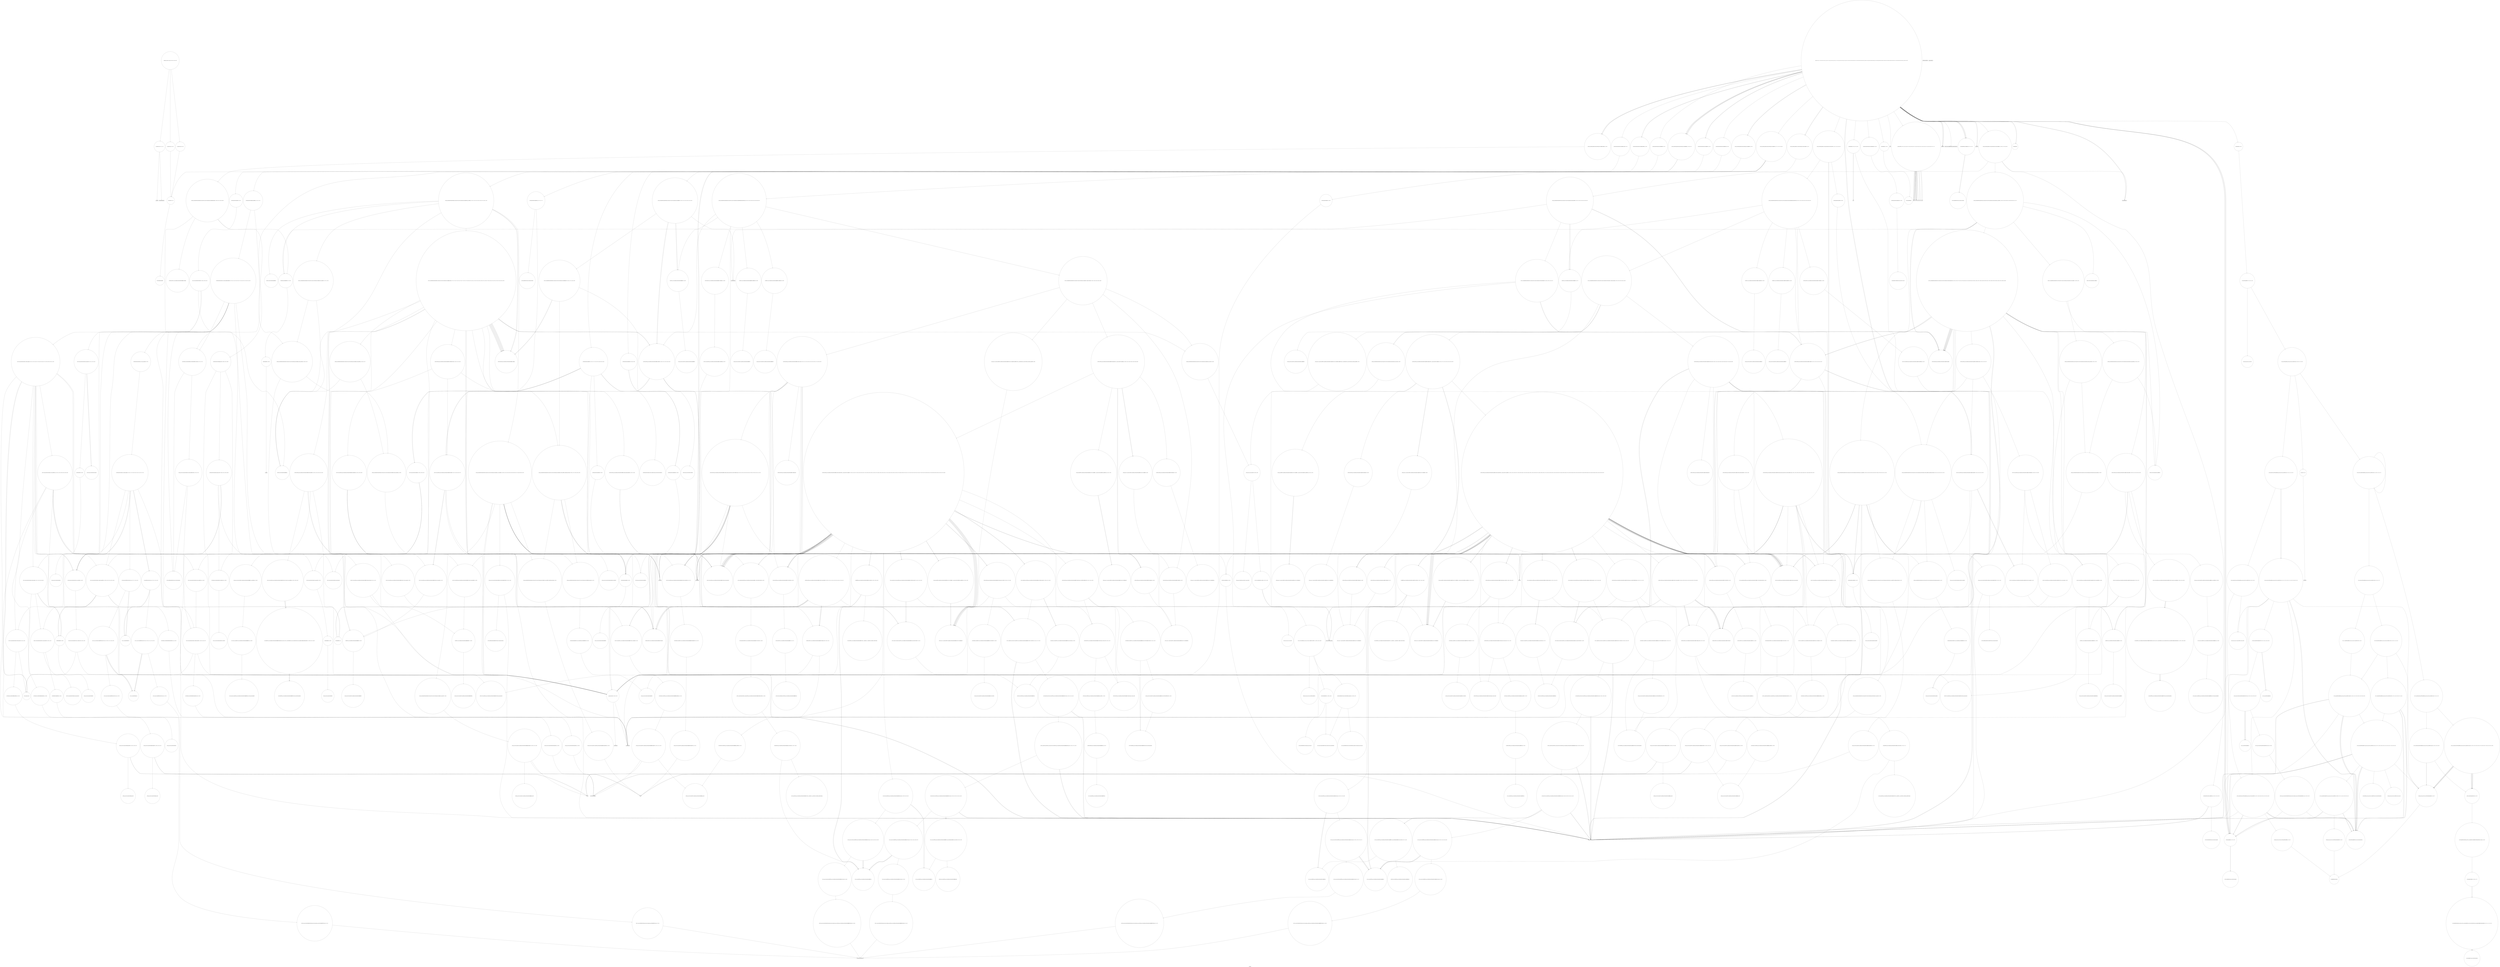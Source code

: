digraph "Call Graph" {
	label="Call Graph";

	Node0x56454d91b280 [shape=record,shape=circle,label="{__cxx_global_var_init|{<s0>1|<s1>2}}"];
	Node0x56454d91b280:s0 -> Node0x56454d91b300[color=black];
	Node0x56454d91b280:s1 -> Node0x56454e3dab10[color=black];
	Node0x56454e3e4750 [shape=record,shape=circle,label="{_GLOBAL__sub_I_bmerry_0_0.cpp|{<s0>949|<s1>950|<s2>951}}"];
	Node0x56454e3e4750:s0 -> Node0x56454d91b280[color=black];
	Node0x56454e3e4750:s1 -> Node0x56454e3dab90[color=black];
	Node0x56454e3e4750:s2 -> Node0x56454e3dac90[color=black];
	Node0x56454e3e9df0 [shape=record,shape=circle,label="{_ZNSt5dequeI5stateSaIS0_EE17_M_reallocate_mapEmb|{<s0>736|<s1>737|<s2>738|<s3>739|<s4>740|<s5>741|<s6>742|<s7>743}}"];
	Node0x56454e3e9df0:s0 -> Node0x56454e3e9e70[color=black];
	Node0x56454e3e9df0:s1 -> Node0x56454e3e9ef0[color=black];
	Node0x56454e3e9df0:s2 -> Node0x56454e3e1fd0[color=black];
	Node0x56454e3e9df0:s3 -> Node0x56454e3e2050[color=black];
	Node0x56454e3e9df0:s4 -> Node0x56454e3e9e70[color=black];
	Node0x56454e3e9df0:s5 -> Node0x56454e3e13d0[color=black];
	Node0x56454e3e9df0:s6 -> Node0x56454e3e2250[color=black];
	Node0x56454e3e9df0:s7 -> Node0x56454e3e2250[color=black];
	Node0x56454e3e7470 [shape=record,shape=circle,label="{_ZN9__gnu_cxx17__normal_iteratorIPPNS_15_Hashtable_nodeISt4pairIK5stateiEEESt6vectorIS7_SaIS7_EEEC2ERKS8_}"];
	Node0x56454e3deab0 [shape=record,shape=circle,label="{_ZN9__gnu_cxx9hashtableISt4pairIK5stateiES2_10hash_stateSt10_Select1stIS4_ESt8equal_toIS2_ESaIiEE21_M_initialize_bucketsEm|{<s0>362|<s1>363|<s2>364|<s3>365|<s4>366}}"];
	Node0x56454e3deab0:s0 -> Node0x56454e3dedb0[color=black];
	Node0x56454e3deab0:s1 -> Node0x56454e3dee30[color=black];
	Node0x56454e3deab0:s2 -> Node0x56454e3def30[color=black];
	Node0x56454e3deab0:s3 -> Node0x56454e3defb0[color=black];
	Node0x56454e3deab0:s4 -> Node0x56454e3deeb0[color=black];
	Node0x56454e3dc910 [shape=record,shape=circle,label="{_ZN9__gnu_cxx13new_allocatorIPNS_15_Hashtable_nodeISt4pairIK5stateS3_EEEE10deallocateEPS7_m|{<s0>239}}"];
	Node0x56454e3dc910:s0 -> Node0x56454e3dc310[color=black];
	Node0x56454e3db790 [shape=record,shape=circle,label="{_ZL6dangerR5state|{<s0>93|<s1>94|<s2>95}}"];
	Node0x56454e3db790:s0 -> Node0x56454e3db590[color=black];
	Node0x56454e3db790:s1 -> Node0x56454e3de230[color=black];
	Node0x56454e3db790:s2 -> Node0x56454e3de230[color=black];
	Node0x56454e3e2bd0 [shape=record,shape=circle,label="{_ZNK10hash_stateclERK5state|{<s0>831}}"];
	Node0x56454e3e2bd0:s0 -> Node0x56454e3db590[color=black];
	Node0x56454e3e8270 [shape=record,shape=circle,label="{_ZN9__gnu_cxx13new_allocatorIPNS_15_Hashtable_nodeISt4pairIK5stateS3_EEEE8allocateEmPKv|{<s0>599|<s1>600|<s2>601}}"];
	Node0x56454e3e8270:s0 -> Node0x56454e3e8070[color=black];
	Node0x56454e3e8270:s1 -> Node0x56454e3e2450[color=black];
	Node0x56454e3e8270:s2 -> Node0x56454e3e24d0[color=black];
	Node0x56454e3df8b0 [shape=record,shape=circle,label="{_ZNKSt12_Vector_baseIPN9__gnu_cxx15_Hashtable_nodeISt4pairIK5stateiEEESaIS7_EE19_M_get_Tp_allocatorEv}"];
	Node0x56454e3e0f50 [shape=record,shape=circle,label="{_ZN9__gnu_cxx13new_allocatorINS_15_Hashtable_nodeISt4pairIK5stateiEEEED2Ev}"];
	Node0x56454e3dd5b0 [shape=record,shape=circle,label="{_ZSt13__adjust_heapIPSt4pairIaaElS1_N9__gnu_cxx5__ops15_Iter_less_iterEEvT_T0_S7_T1_T2_|{<s0>137|<s1>138|<s2>139|<s3>140|<s4>141|<s5>142|<s6>143|<s7>144|<s8>145|<s9>146}}"];
	Node0x56454e3dd5b0:s0 -> Node0x56454e3dd430[color=black];
	Node0x56454e3dd5b0:s1 -> Node0x56454e3dd530[color=black];
	Node0x56454e3dd5b0:s2 -> Node0x56454e3db010[color=black];
	Node0x56454e3dd5b0:s3 -> Node0x56454e3dd530[color=black];
	Node0x56454e3dd5b0:s4 -> Node0x56454e3db010[color=black];
	Node0x56454e3dd5b0:s5 -> Node0x56454e3dd630[color=black];
	Node0x56454e3dd5b0:s6 -> Node0x56454e3dd6b0[color=black];
	Node0x56454e3dd5b0:s7 -> Node0x56454e3dd530[color=black];
	Node0x56454e3dd5b0:s8 -> Node0x56454e3db590[color=black];
	Node0x56454e3dd5b0:s9 -> Node0x56454e3dd730[color=black];
	Node0x56454e3e39d0 [shape=record,shape=circle,label="{_ZN9__gnu_cxx9hashtableISt4pairIK5stateS2_ES2_10hash_stateSt10_Select1stIS4_ESt8equal_toIS2_ESaIS2_EE6resizeEm|{<s0>875|<s1>876|<s2>877|<s3>878|<s4>879|<s5>880|<s6>881|<s7>882|<s8>883|<s9>884|<s10>885|<s11>886|<s12>887|<s13>888|<s14>889|<s15>890|<s16>891|<s17>892|<s18>893|<s19>894|<s20>895|<s21>896|<s22>897|<s23>898|<s24>899}}"];
	Node0x56454e3e39d0:s0 -> Node0x56454e3de5b0[color=black];
	Node0x56454e3e39d0:s1 -> Node0x56454e3e7af0[color=black];
	Node0x56454e3e39d0:s2 -> Node0x56454e3e3c50[color=black];
	Node0x56454e3e39d0:s3 -> Node0x56454e3e3cd0[color=black];
	Node0x56454e3e39d0:s4 -> Node0x56454e3e7770[color=black];
	Node0x56454e3e39d0:s5 -> Node0x56454e3de630[color=black];
	Node0x56454e3e39d0:s6 -> Node0x56454e3e3d50[color=black];
	Node0x56454e3e39d0:s7 -> Node0x56454e3de630[color=black];
	Node0x56454e3e39d0:s8 -> Node0x56454e3de630[color=black];
	Node0x56454e3e39d0:s9 -> Node0x56454e3de630[color=black];
	Node0x56454e3e39d0:s10 -> Node0x56454e3de630[color=black];
	Node0x56454e3e39d0:s11 -> Node0x56454e3e7770[color=black];
	Node0x56454e3e39d0:s12 -> Node0x56454e3dc590[color=black];
	Node0x56454e3e39d0:s13 -> Node0x56454e3de5b0[color=black];
	Node0x56454e3e39d0:s14 -> Node0x56454e3de630[color=black];
	Node0x56454e3e39d0:s15 -> Node0x56454e3de630[color=black];
	Node0x56454e3e39d0:s16 -> Node0x56454e3de630[color=black];
	Node0x56454e3e39d0:s17 -> Node0x56454e3de6b0[color=black];
	Node0x56454e3e39d0:s18 -> Node0x56454e3de630[color=black];
	Node0x56454e3e39d0:s19 -> Node0x56454e3e3dd0[color=black];
	Node0x56454e3e39d0:s20 -> Node0x56454e3e21d0[color=black];
	Node0x56454e3e39d0:s21 -> Node0x56454e3e2150[color=black];
	Node0x56454e3e39d0:s22 -> Node0x56454e3de430[color=black];
	Node0x56454e3e39d0:s23 -> Node0x56454e3de430[color=black];
	Node0x56454e3e39d0:s24 -> Node0x56454e3dc510[color=black];
	Node0x56454e3e9070 [shape=record,shape=circle,label="{_ZNKSt6vectorIPN9__gnu_cxx15_Hashtable_nodeISt4pairIK5stateS3_EEESaIS7_EE12_M_check_lenEmPKc|{<s0>688|<s1>689|<s2>690|<s3>691|<s4>692|<s5>693|<s6>694|<s7>695|<s8>696}}"];
	Node0x56454e3e9070:s0 -> Node0x56454e3e7d70[color=black];
	Node0x56454e3e9070:s1 -> Node0x56454e3de5b0[color=black];
	Node0x56454e3e9070:s2 -> Node0x56454e3df630[color=black];
	Node0x56454e3e9070:s3 -> Node0x56454e3de5b0[color=black];
	Node0x56454e3e9070:s4 -> Node0x56454e3de5b0[color=black];
	Node0x56454e3e9070:s5 -> Node0x56454e3e1fd0[color=black];
	Node0x56454e3e9070:s6 -> Node0x56454e3de5b0[color=black];
	Node0x56454e3e9070:s7 -> Node0x56454e3e7d70[color=black];
	Node0x56454e3e9070:s8 -> Node0x56454e3e7d70[color=black];
	Node0x56454e3e06b0 [shape=record,shape=circle,label="{_ZN9__gnu_cxxmiIPPNS_15_Hashtable_nodeISt4pairIK5stateiEEESt6vectorIS7_SaIS7_EEEENS_17__normal_iteratorIT_T0_E15difference_typeERKSF_SI_|{<s0>494|<s1>495}}"];
	Node0x56454e3e06b0:s0 -> Node0x56454e3e0830[color=black];
	Node0x56454e3e06b0:s1 -> Node0x56454e3e0830[color=black];
	Node0x56454e3e1d50 [shape=record,shape=circle,label="{_ZNSt11_Deque_baseI5stateSaIS0_EE11_Deque_implC2Ev|{<s0>311|<s1>312|<s2>313}}"];
	Node0x56454e3e1d50:s0 -> Node0x56454e3e1e50[color=black];
	Node0x56454e3e1d50:s1 -> Node0x56454e3e1ed0[color=black];
	Node0x56454e3e1d50:s2 -> Node0x56454e3e1ed0[color=black];
	Node0x56454e3de3b0 [shape=record,shape=circle,label="{_ZN9__gnu_cxx9hashtableISt4pairIK5stateS2_ES2_10hash_stateSt10_Select1stIS4_ESt8equal_toIS2_ESaIS2_EE5clearEv|{<s0>208|<s1>209|<s2>210|<s3>211}}"];
	Node0x56454e3de3b0:s0 -> Node0x56454e3de5b0[color=black];
	Node0x56454e3de3b0:s1 -> Node0x56454e3de630[color=black];
	Node0x56454e3de3b0:s2 -> Node0x56454e3de6b0[color=black];
	Node0x56454e3de3b0:s3 -> Node0x56454e3de630[color=black];
	Node0x56454d91b300 [shape=record,shape=Mrecord,label="{_ZNSt8ios_base4InitC1Ev}"];
	Node0x56454e3e9e70 [shape=record,shape=circle,label="{_ZSt4copyIPP5stateS2_ET0_T_S4_S3_|{<s0>744|<s1>745|<s2>746}}"];
	Node0x56454e3e9e70:s0 -> Node0x56454e3e9ff0[color=black];
	Node0x56454e3e9e70:s1 -> Node0x56454e3e9ff0[color=black];
	Node0x56454e3e9e70:s2 -> Node0x56454e3e9f70[color=black];
	Node0x56454e3e74f0 [shape=record,shape=circle,label="{_ZNSaISt4pairIK5stateS0_EEC2Ev|{<s0>540}}"];
	Node0x56454e3e74f0:s0 -> Node0x56454e3dc190[color=black];
	Node0x56454e3deb30 [shape=record,shape=circle,label="{_ZN9__gnu_cxx13new_allocatorINS_15_Hashtable_nodeISt4pairIK5stateiEEEEC2Ev}"];
	Node0x56454e3dc990 [shape=record,shape=circle,label="{_ZN9__gnu_cxx13new_allocatorIPNS_15_Hashtable_nodeISt4pairIK5stateS3_EEEED2Ev}"];
	Node0x56454e3db810 [shape=record,shape=circle,label="{_ZN9__gnu_cxx8hash_mapI5stateS1_10hash_stateSt8equal_toIS1_ESaIS1_EEixERKS1_|{<s0>96|<s1>97|<s2>98|<s3>99}}"];
	Node0x56454e3db810:s0 -> Node0x56454e3dae90[color=black];
	Node0x56454e3db810:s1 -> Node0x56454e3dac10[color=black];
	Node0x56454e3db810:s2 -> Node0x56454e3e3950[color=black];
	Node0x56454e3db810:s3 -> Node0x56454e3e38d0[color=black];
	Node0x56454e3e2c50 [shape=record,shape=circle,label="{_ZNSt12_Vector_baseIPN9__gnu_cxx15_Hashtable_nodeISt4pairIK5stateiEEESaIS7_EE12_Vector_impl12_M_swap_dataERSA_|{<s0>832|<s1>833|<s2>834}}"];
	Node0x56454e3e2c50:s0 -> Node0x56454e3e2d50[color=black];
	Node0x56454e3e2c50:s1 -> Node0x56454e3e2d50[color=black];
	Node0x56454e3e2c50:s2 -> Node0x56454e3e2d50[color=black];
	Node0x56454e3e82f0 [shape=record,shape=circle,label="{_ZSt18uninitialized_copyISt13move_iteratorIPPN9__gnu_cxx15_Hashtable_nodeISt4pairIK5stateS4_EEEES9_ET0_T_SC_SB_|{<s0>602|<s1>603|<s2>604}}"];
	Node0x56454e3e82f0:s0 -> Node0x56454e3db590[color=black];
	Node0x56454e3e82f0:s1 -> Node0x56454e3db590[color=black];
	Node0x56454e3e82f0:s2 -> Node0x56454e3e8370[color=black];
	Node0x56454e3df930 [shape=record,shape=circle,label="{_ZNK9__gnu_cxx13new_allocatorIPNS_15_Hashtable_nodeISt4pairIK5stateiEEEE8max_sizeEv}"];
	Node0x56454e3e0fd0 [shape=record,shape=circle,label="{_ZNSt5dequeI5stateSaIS0_EED2Ev|{<s0>276|<s1>277|<s2>278|<s3>279|<s4>280|<s5>281|<s6>282}}"];
	Node0x56454e3e0fd0:s0 -> Node0x56454e3e10d0[color=black];
	Node0x56454e3e0fd0:s1 -> Node0x56454e3e1150[color=black];
	Node0x56454e3e0fd0:s2 -> Node0x56454e3e11d0[color=black];
	Node0x56454e3e0fd0:s3 -> Node0x56454e3e1050[color=black];
	Node0x56454e3e0fd0:s4 -> Node0x56454e3e1250[color=black];
	Node0x56454e3e0fd0:s5 -> Node0x56454e3e1250[color=black];
	Node0x56454e3e0fd0:s6 -> Node0x56454e3dc510[color=black];
	Node0x56454e3dd630 [shape=record,shape=circle,label="{_ZSt4moveIRN9__gnu_cxx5__ops15_Iter_less_iterEEONSt16remove_referenceIT_E4typeEOS5_}"];
	Node0x56454e3e3a50 [shape=record,shape=circle,label="{_ZNK9__gnu_cxx9hashtableISt4pairIK5stateS2_ES2_10hash_stateSt10_Select1stIS4_ESt8equal_toIS2_ESaIS2_EE10_M_bkt_numERKS4_|{<s0>900|<s1>901}}"];
	Node0x56454e3e3a50:s0 -> Node0x56454e3e3b50[color=black];
	Node0x56454e3e3a50:s1 -> Node0x56454e3e43d0[color=black];
	Node0x56454e3e90f0 [shape=record,shape=circle,label="{_ZSt34__uninitialized_move_if_noexcept_aIPPN9__gnu_cxx15_Hashtable_nodeISt4pairIK5stateS3_EEES8_SaIS7_EET0_T_SB_SA_RT1_|{<s0>697|<s1>698|<s2>699}}"];
	Node0x56454e3e90f0:s0 -> Node0x56454e3e7ef0[color=black];
	Node0x56454e3e90f0:s1 -> Node0x56454e3e7ef0[color=black];
	Node0x56454e3e90f0:s2 -> Node0x56454e3e8170[color=black];
	Node0x56454e3e0730 [shape=record,shape=circle,label="{_ZSt22__uninitialized_move_aIPPN9__gnu_cxx15_Hashtable_nodeISt4pairIK5stateiEEES8_SaIS7_EET0_T_SB_SA_RT1_|{<s0>496|<s1>497|<s2>498}}"];
	Node0x56454e3e0730:s0 -> Node0x56454e3e6ef0[color=black];
	Node0x56454e3e0730:s1 -> Node0x56454e3e6ef0[color=black];
	Node0x56454e3e0730:s2 -> Node0x56454e3dfa30[color=black];
	Node0x56454e3e1dd0 [shape=record,shape=circle,label="{_ZNSt11_Deque_baseI5stateSaIS0_EE17_M_initialize_mapEm|{<s0>314|<s1>315|<s2>316|<s3>317|<s4>318|<s5>319|<s6>320|<s7>321|<s8>322|<s9>323|<s10>324|<s11>325}}"];
	Node0x56454e3e1dd0:s0 -> Node0x56454e3e15d0[color=black];
	Node0x56454e3e1dd0:s1 -> Node0x56454e3e1fd0[color=black];
	Node0x56454e3e1dd0:s2 -> Node0x56454e3e2050[color=black];
	Node0x56454e3e1dd0:s3 -> Node0x56454e3e20d0[color=black];
	Node0x56454e3e1dd0:s4 -> Node0x56454e3dc590[color=black];
	Node0x56454e3e1dd0:s5 -> Node0x56454e3e13d0[color=black];
	Node0x56454e3e1dd0:s6 -> Node0x56454e3e2150[color=black];
	Node0x56454e3e1dd0:s7 -> Node0x56454e3e21d0[color=black];
	Node0x56454e3e1dd0:s8 -> Node0x56454e3e2250[color=black];
	Node0x56454e3e1dd0:s9 -> Node0x56454e3e2250[color=black];
	Node0x56454e3e1dd0:s10 -> Node0x56454e3e15d0[color=black];
	Node0x56454e3e1dd0:s11 -> Node0x56454e3dc510[color=black];
	Node0x56454e3de430 [shape=record,shape=circle,label="{_ZNSt6vectorIPN9__gnu_cxx15_Hashtable_nodeISt4pairIK5stateS3_EEESaIS7_EED2Ev|{<s0>212|<s1>213|<s2>214|<s3>215|<s4>216}}"];
	Node0x56454e3de430:s0 -> Node0x56454e3dc410[color=black];
	Node0x56454e3de430:s1 -> Node0x56454e3dc390[color=black];
	Node0x56454e3de430:s2 -> Node0x56454e3dc490[color=black];
	Node0x56454e3de430:s3 -> Node0x56454e3dc490[color=black];
	Node0x56454e3de430:s4 -> Node0x56454e3dc510[color=black];
	Node0x56454e3daa90 [shape=record,shape=Mrecord,label="{_ZNSt8ios_base4InitD1Ev}"];
	Node0x56454e3e9ef0 [shape=record,shape=circle,label="{_ZSt13copy_backwardIPP5stateS2_ET0_T_S4_S3_|{<s0>747|<s1>748|<s2>749}}"];
	Node0x56454e3e9ef0:s0 -> Node0x56454e3e9ff0[color=black];
	Node0x56454e3e9ef0:s1 -> Node0x56454e3e9ff0[color=black];
	Node0x56454e3e9ef0:s2 -> Node0x56454e3ea1f0[color=black];
	Node0x56454e3e7570 [shape=record,shape=circle,label="{_ZN9__gnu_cxx9hashtableISt4pairIK5stateS2_ES2_10hash_stateSt10_Select1stIS4_ESt8equal_toIS2_ESaIS2_EEC2EmRKS5_RKS9_RKSaIS4_E|{<s0>541|<s1>542|<s2>543|<s3>544|<s4>545|<s5>546|<s6>547}}"];
	Node0x56454e3e7570:s0 -> Node0x56454e3e75f0[color=black];
	Node0x56454e3e7570:s1 -> Node0x56454e3e7670[color=black];
	Node0x56454e3e7570:s2 -> Node0x56454e3e76f0[color=black];
	Node0x56454e3e7570:s3 -> Node0x56454e3e7770[color=black];
	Node0x56454e3e7570:s4 -> Node0x56454e3e77f0[color=black];
	Node0x56454e3e7570:s5 -> Node0x56454e3de430[color=black];
	Node0x56454e3e7570:s6 -> Node0x56454e3de4b0[color=black];
	Node0x56454e3debb0 [shape=record,shape=circle,label="{_ZN9__gnu_cxx13new_allocatorIPNS_15_Hashtable_nodeISt4pairIK5stateiEEEEC2Ev}"];
	Node0x56454e3dca10 [shape=record,shape=circle,label="{_ZN9__gnu_cxx13new_allocatorINS_15_Hashtable_nodeISt4pairIK5stateS3_EEEED2Ev}"];
	Node0x56454e3db890 [shape=record,shape=circle,label="{_ZN5stateaSERKS_|{<s0>100}}"];
	Node0x56454e3db890:s0 -> Node0x56454e3de2b0[color=black];
	Node0x56454e3e2cd0 [shape=record,shape=circle,label="{_ZN9__gnu_cxx14__alloc_traitsISaIPNS_15_Hashtable_nodeISt4pairIK5stateiEEEEE10_S_on_swapERS8_SA_|{<s0>835}}"];
	Node0x56454e3e2cd0:s0 -> Node0x56454e3e2e50[color=black];
	Node0x56454e3e8370 [shape=record,shape=circle,label="{_ZNSt20__uninitialized_copyILb1EE13__uninit_copyISt13move_iteratorIPPN9__gnu_cxx15_Hashtable_nodeISt4pairIK5stateS6_EEEESB_EET0_T_SE_SD_|{<s0>605|<s1>606|<s2>607}}"];
	Node0x56454e3e8370:s0 -> Node0x56454e3db590[color=black];
	Node0x56454e3e8370:s1 -> Node0x56454e3db590[color=black];
	Node0x56454e3e8370:s2 -> Node0x56454e3e83f0[color=black];
	Node0x56454e3df9b0 [shape=record,shape=circle,label="{_ZNSt12_Vector_baseIPN9__gnu_cxx15_Hashtable_nodeISt4pairIK5stateiEEESaIS7_EE11_M_allocateEm|{<s0>415}}"];
	Node0x56454e3df9b0:s0 -> Node0x56454e3dfb30[color=black];
	Node0x56454e3e1050 [shape=record,shape=circle,label="{_ZNSt5dequeI5stateSaIS0_EE15_M_destroy_dataESt15_Deque_iteratorIS0_RS0_PS0_ES6_RKS1_}"];
	Node0x56454e3dd6b0 [shape=record,shape=circle,label="{_ZN9__gnu_cxx5__ops14_Iter_less_valC2ENS0_15_Iter_less_iterE}"];
	Node0x56454e3e3ad0 [shape=record,shape=circle,label="{_ZNKSt10_Select1stISt4pairIK5stateS1_EEclERS3_}"];
	Node0x56454e3e9170 [shape=record,shape=circle,label="{_ZNSt16allocator_traitsISaIPN9__gnu_cxx15_Hashtable_nodeISt4pairIK5stateS3_EEEEE9constructIS7_JRKS7_EEEvRS8_PT_DpOT0_|{<s0>700|<s1>701}}"];
	Node0x56454e3e9170:s0 -> Node0x56454e3e9270[color=black];
	Node0x56454e3e9170:s1 -> Node0x56454e3e92f0[color=black];
	Node0x56454e3e07b0 [shape=record,shape=circle,label="{_ZSt13move_backwardIPPN9__gnu_cxx15_Hashtable_nodeISt4pairIK5stateiEEES8_ET0_T_SA_S9_|{<s0>499|<s1>500|<s2>501}}"];
	Node0x56454e3e07b0:s0 -> Node0x56454e3e00b0[color=black];
	Node0x56454e3e07b0:s1 -> Node0x56454e3e00b0[color=black];
	Node0x56454e3e07b0:s2 -> Node0x56454e3e6f70[color=black];
	Node0x56454e3e1e50 [shape=record,shape=circle,label="{_ZNSaI5stateEC2Ev|{<s0>326}}"];
	Node0x56454e3e1e50:s0 -> Node0x56454e3e1f50[color=black];
	Node0x56454e3de4b0 [shape=record,shape=circle,label="{_ZNSaIN9__gnu_cxx15_Hashtable_nodeISt4pairIK5stateS2_EEEED2Ev|{<s0>217}}"];
	Node0x56454e3de4b0:s0 -> Node0x56454e3dca10[color=black];
	Node0x56454e3dab10 [shape=record,shape=Mrecord,label="{__cxa_atexit}"];
	Node0x56454e3e9f70 [shape=record,shape=circle,label="{_ZSt14__copy_move_a2ILb0EPP5stateS2_ET1_T0_S4_S3_|{<s0>750|<s1>751|<s2>752|<s3>753}}"];
	Node0x56454e3e9f70:s0 -> Node0x56454e3ea0f0[color=black];
	Node0x56454e3e9f70:s1 -> Node0x56454e3ea0f0[color=black];
	Node0x56454e3e9f70:s2 -> Node0x56454e3ea0f0[color=black];
	Node0x56454e3e9f70:s3 -> Node0x56454e3ea070[color=black];
	Node0x56454e3e75f0 [shape=record,shape=circle,label="{_ZNSaIN9__gnu_cxx15_Hashtable_nodeISt4pairIK5stateS2_EEEEC2IS4_EERKSaIT_E|{<s0>548}}"];
	Node0x56454e3e75f0:s0 -> Node0x56454e3e7870[color=black];
	Node0x56454e3dec30 [shape=record,shape=circle,label="{_ZNSt12_Vector_baseIPN9__gnu_cxx15_Hashtable_nodeISt4pairIK5stateiEEESaIS7_EEC2ERKS8_|{<s0>367}}"];
	Node0x56454e3dec30:s0 -> Node0x56454e3decb0[color=black];
	Node0x56454e3dca90 [shape=record,shape=circle,label="{_ZN9__gnu_cxx9hashtableISt4pairIK5stateiES2_10hash_stateSt10_Select1stIS4_ESt8equal_toIS2_ESaIiEED2Ev|{<s0>240|<s1>241|<s2>242|<s3>243|<s4>244|<s5>245}}"];
	Node0x56454e3dca90:s0 -> Node0x56454e3dcb10[color=black];
	Node0x56454e3dca90:s1 -> Node0x56454e3dcb90[color=black];
	Node0x56454e3dca90:s2 -> Node0x56454e3dcc10[color=black];
	Node0x56454e3dca90:s3 -> Node0x56454e3dcb90[color=black];
	Node0x56454e3dca90:s4 -> Node0x56454e3dcc10[color=black];
	Node0x56454e3dca90:s5 -> Node0x56454e3de530[color=black];
	Node0x56454e3db910 [shape=record,shape=Mrecord,label="{printf}"];
	Node0x56454e3e2d50 [shape=record,shape=circle,label="{_ZSt4swapIPPN9__gnu_cxx15_Hashtable_nodeISt4pairIK5stateiEEEENSt9enable_ifIXsr6__and_ISt6__not_ISt15__is_tuple_likeIT_EESt21is_move_constructibleISC_ESt18is_move_assignableISC_EEE5valueEvE4typeERSC_SL_|{<s0>836|<s1>837|<s2>838}}"];
	Node0x56454e3e2d50:s0 -> Node0x56454e3e2dd0[color=black];
	Node0x56454e3e2d50:s1 -> Node0x56454e3e2dd0[color=black];
	Node0x56454e3e2d50:s2 -> Node0x56454e3e2dd0[color=black];
	Node0x56454e3e83f0 [shape=record,shape=circle,label="{_ZSt4copyISt13move_iteratorIPPN9__gnu_cxx15_Hashtable_nodeISt4pairIK5stateS4_EEEES9_ET0_T_SC_SB_|{<s0>608|<s1>609|<s2>610|<s3>611|<s4>612}}"];
	Node0x56454e3e83f0:s0 -> Node0x56454e3db590[color=black];
	Node0x56454e3e83f0:s1 -> Node0x56454e3e84f0[color=black];
	Node0x56454e3e83f0:s2 -> Node0x56454e3db590[color=black];
	Node0x56454e3e83f0:s3 -> Node0x56454e3e84f0[color=black];
	Node0x56454e3e83f0:s4 -> Node0x56454e3e8470[color=black];
	Node0x56454e3dfa30 [shape=record,shape=circle,label="{_ZSt22__uninitialized_copy_aISt13move_iteratorIPPN9__gnu_cxx15_Hashtable_nodeISt4pairIK5stateiEEEES9_S8_ET0_T_SC_SB_RSaIT1_E|{<s0>416|<s1>417|<s2>418}}"];
	Node0x56454e3dfa30:s0 -> Node0x56454e3db590[color=black];
	Node0x56454e3dfa30:s1 -> Node0x56454e3db590[color=black];
	Node0x56454e3dfa30:s2 -> Node0x56454e3dfc30[color=black];
	Node0x56454e3e10d0 [shape=record,shape=circle,label="{_ZNSt5dequeI5stateSaIS0_EE5beginEv|{<s0>283}}"];
	Node0x56454e3e10d0:s0 -> Node0x56454e3e12d0[color=black];
	Node0x56454e3dd730 [shape=record,shape=circle,label="{_ZSt11__push_heapIPSt4pairIaaElS1_N9__gnu_cxx5__ops14_Iter_less_valEEvT_T0_S7_T1_RT2_|{<s0>147|<s1>148|<s2>149|<s3>150|<s4>151}}"];
	Node0x56454e3dd730:s0 -> Node0x56454e3dd7b0[color=black];
	Node0x56454e3dd730:s1 -> Node0x56454e3dd530[color=black];
	Node0x56454e3dd730:s2 -> Node0x56454e3db010[color=black];
	Node0x56454e3dd730:s3 -> Node0x56454e3dd530[color=black];
	Node0x56454e3dd730:s4 -> Node0x56454e3db010[color=black];
	Node0x56454e3e3b50 [shape=record,shape=circle,label="{_ZNKSt10_Select1stISt4pairIK5stateS1_EEclERKS3_}"];
	Node0x56454e3e91f0 [shape=record,shape=circle,label="{_ZNSt6vectorIPN9__gnu_cxx15_Hashtable_nodeISt4pairIK5stateS3_EEESaIS7_EE16_Temporary_value6_M_ptrEv|{<s0>702|<s1>703}}"];
	Node0x56454e3e91f0:s0 -> Node0x56454e3e8c70[color=black];
	Node0x56454e3e91f0:s1 -> Node0x56454e3e9370[color=black];
	Node0x56454e3e0830 [shape=record,shape=circle,label="{_ZNK9__gnu_cxx17__normal_iteratorIPPNS_15_Hashtable_nodeISt4pairIK5stateiEEESt6vectorIS7_SaIS7_EEE4baseEv}"];
	Node0x56454e3e1ed0 [shape=record,shape=circle,label="{_ZNSt15_Deque_iteratorI5stateRS0_PS0_EC2Ev}"];
	Node0x56454e3de530 [shape=record,shape=Mrecord,label="{__cxa_call_unexpected}"];
	Node0x56454e3dab90 [shape=record,shape=circle,label="{__cxx_global_var_init.1|{<s0>3}}"];
	Node0x56454e3dab90:s0 -> Node0x56454e3dac10[color=black];
	Node0x56454e3e9ff0 [shape=record,shape=circle,label="{_ZSt12__miter_baseIPP5stateET_S3_}"];
	Node0x56454e3e7670 [shape=record,shape=circle,label="{_ZNSaIPN9__gnu_cxx15_Hashtable_nodeISt4pairIK5stateS2_EEEEC2IS4_EERKSaIT_E|{<s0>549}}"];
	Node0x56454e3e7670:s0 -> Node0x56454e3e78f0[color=black];
	Node0x56454e3decb0 [shape=record,shape=circle,label="{_ZNSt12_Vector_baseIPN9__gnu_cxx15_Hashtable_nodeISt4pairIK5stateiEEESaIS7_EE12_Vector_implC2ERKS8_|{<s0>368}}"];
	Node0x56454e3decb0:s0 -> Node0x56454e3ea970[color=black];
	Node0x56454e3dcb10 [shape=record,shape=circle,label="{_ZN9__gnu_cxx9hashtableISt4pairIK5stateiES2_10hash_stateSt10_Select1stIS4_ESt8equal_toIS2_ESaIiEE5clearEv|{<s0>246|<s1>247|<s2>248|<s3>249}}"];
	Node0x56454e3dcb10:s0 -> Node0x56454e3dcc90[color=black];
	Node0x56454e3dcb10:s1 -> Node0x56454e3dcd10[color=black];
	Node0x56454e3dcb10:s2 -> Node0x56454e3dcd90[color=black];
	Node0x56454e3dcb10:s3 -> Node0x56454e3dcd10[color=black];
	Node0x56454e3db990 [shape=record,shape=circle,label="{_ZN9__gnu_cxx8hash_mapI5stateS1_10hash_stateSt8equal_toIS1_ESaIS1_EED2Ev|{<s0>101}}"];
	Node0x56454e3db990:s0 -> Node0x56454e3de330[color=black];
	Node0x56454e3e2dd0 [shape=record,shape=circle,label="{_ZSt4moveIRPPN9__gnu_cxx15_Hashtable_nodeISt4pairIK5stateiEEEEONSt16remove_referenceIT_E4typeEOSB_}"];
	Node0x56454e3e8470 [shape=record,shape=circle,label="{_ZSt14__copy_move_a2ILb1EPPN9__gnu_cxx15_Hashtable_nodeISt4pairIK5stateS3_EEES8_ET1_T0_SA_S9_|{<s0>613|<s1>614|<s2>615|<s3>616}}"];
	Node0x56454e3e8470:s0 -> Node0x56454e3e85f0[color=black];
	Node0x56454e3e8470:s1 -> Node0x56454e3e85f0[color=black];
	Node0x56454e3e8470:s2 -> Node0x56454e3e85f0[color=black];
	Node0x56454e3e8470:s3 -> Node0x56454e3e8570[color=black];
	Node0x56454e3dfab0 [shape=record,shape=Mrecord,label="{llvm.trap}"];
	Node0x56454e3e1150 [shape=record,shape=circle,label="{_ZNSt5dequeI5stateSaIS0_EE3endEv|{<s0>284}}"];
	Node0x56454e3e1150:s0 -> Node0x56454e3e12d0[color=black];
	Node0x56454e3dd7b0 [shape=record,shape=circle,label="{_ZNK9__gnu_cxx5__ops14_Iter_less_valclIPSt4pairIaaES4_EEbT_RT0_|{<s0>152}}"];
	Node0x56454e3dd7b0:s0 -> Node0x56454e3dd830[color=black];
	Node0x56454e3e3bd0 [shape=record,shape=circle,label="{_ZN9__gnu_cxx9hashtableISt4pairIK5stateS2_ES2_10hash_stateSt10_Select1stIS4_ESt8equal_toIS2_ESaIS2_EE11_M_new_nodeERKS4_|{<s0>902|<s1>903|<s2>904|<s3>905|<s4>906|<s5>907|<s6>908|<s7>909|<s8>910|<s9>911|<s10>912}}"];
	Node0x56454e3e3bd0:s0 -> Node0x56454e3e4450[color=black];
	Node0x56454e3e3bd0:s1 -> Node0x56454e3de730[color=black];
	Node0x56454e3e3bd0:s2 -> Node0x56454e3e44d0[color=black];
	Node0x56454e3e3bd0:s3 -> Node0x56454e3de830[color=black];
	Node0x56454e3e3bd0:s4 -> Node0x56454e3de830[color=black];
	Node0x56454e3e3bd0:s5 -> Node0x56454e3dc590[color=black];
	Node0x56454e3e3bd0:s6 -> Node0x56454e3de8b0[color=black];
	Node0x56454e3e3bd0:s7 -> Node0x56454e3e2150[color=black];
	Node0x56454e3e3bd0:s8 -> Node0x56454e3e21d0[color=black];
	Node0x56454e3e3bd0:s9 -> Node0x56454e3dfab0[color=black];
	Node0x56454e3e3bd0:s10 -> Node0x56454e3dc510[color=black];
	Node0x56454e3e9270 [shape=record,shape=circle,label="{_ZSt7forwardIRKPN9__gnu_cxx15_Hashtable_nodeISt4pairIK5stateS3_EEEEOT_RNSt16remove_referenceISA_E4typeE}"];
	Node0x56454e3e08b0 [shape=record,shape=circle,label="{_ZSt4fillIPPN9__gnu_cxx15_Hashtable_nodeISt4pairIK5stateiEEES7_EvT_S9_RKT0_|{<s0>502|<s1>503|<s2>504}}"];
	Node0x56454e3e08b0:s0 -> Node0x56454e3dff30[color=black];
	Node0x56454e3e08b0:s1 -> Node0x56454e3dff30[color=black];
	Node0x56454e3e08b0:s2 -> Node0x56454e3e70f0[color=black];
	Node0x56454e3e1f50 [shape=record,shape=circle,label="{_ZN9__gnu_cxx13new_allocatorI5stateEC2Ev}"];
	Node0x56454e3de5b0 [shape=record,shape=circle,label="{_ZNKSt6vectorIPN9__gnu_cxx15_Hashtable_nodeISt4pairIK5stateS3_EEESaIS7_EE4sizeEv}"];
	Node0x56454e3dac10 [shape=record,shape=circle,label="{_ZN5stateC2Ev|{<s0>4}}"];
	Node0x56454e3dac10:s0 -> Node0x56454e3dbb10[color=black];
	Node0x56454e3ea070 [shape=record,shape=circle,label="{_ZSt13__copy_move_aILb0EPP5stateS2_ET1_T0_S4_S3_|{<s0>754}}"];
	Node0x56454e3ea070:s0 -> Node0x56454e3ea170[color=black];
	Node0x56454e3e76f0 [shape=record,shape=circle,label="{_ZNSt6vectorIPN9__gnu_cxx15_Hashtable_nodeISt4pairIK5stateS3_EEESaIS7_EEC2ERKS8_|{<s0>550}}"];
	Node0x56454e3e76f0:s0 -> Node0x56454e3e7970[color=black];
	Node0x56454e3ded30 [shape=record,shape=circle,label="{_ZN9__gnu_cxx13new_allocatorIPNS_15_Hashtable_nodeISt4pairIK5stateiEEEEC2ERKS8_}"];
	Node0x56454e3dcb90 [shape=record,shape=circle,label="{_ZNSt6vectorIPN9__gnu_cxx15_Hashtable_nodeISt4pairIK5stateiEEESaIS7_EED2Ev|{<s0>250|<s1>251|<s2>252|<s3>253|<s4>254}}"];
	Node0x56454e3dcb90:s0 -> Node0x56454e3e0ad0[color=black];
	Node0x56454e3dcb90:s1 -> Node0x56454e3e0a50[color=black];
	Node0x56454e3dcb90:s2 -> Node0x56454e3e0b50[color=black];
	Node0x56454e3dcb90:s3 -> Node0x56454e3e0b50[color=black];
	Node0x56454e3dcb90:s4 -> Node0x56454e3dc510[color=black];
	Node0x56454e3dba10 [shape=record,shape=circle,label="{_ZN9__gnu_cxx8hash_mapI5statei10hash_stateSt8equal_toIS1_ESaIiEED2Ev|{<s0>102}}"];
	Node0x56454e3dba10:s0 -> Node0x56454e3dca90[color=black];
	Node0x56454e3e2e50 [shape=record,shape=circle,label="{_ZSt15__alloc_on_swapISaIPN9__gnu_cxx15_Hashtable_nodeISt4pairIK5stateiEEEEEvRT_SA_|{<s0>839}}"];
	Node0x56454e3e2e50:s0 -> Node0x56454e3e2ed0[color=black];
	Node0x56454e3e84f0 [shape=record,shape=circle,label="{_ZSt12__miter_baseIPPN9__gnu_cxx15_Hashtable_nodeISt4pairIK5stateS3_EEEEDTcl12__miter_basecldtfp_4baseEEESt13move_iteratorIT_E|{<s0>617|<s1>618}}"];
	Node0x56454e3e84f0:s0 -> Node0x56454e3e8770[color=black];
	Node0x56454e3e84f0:s1 -> Node0x56454e3e86f0[color=black];
	Node0x56454e3dfb30 [shape=record,shape=circle,label="{_ZNSt16allocator_traitsISaIPN9__gnu_cxx15_Hashtable_nodeISt4pairIK5stateiEEEEE8allocateERS8_m|{<s0>419}}"];
	Node0x56454e3dfb30:s0 -> Node0x56454e3dfbb0[color=black];
	Node0x56454e3e11d0 [shape=record,shape=circle,label="{_ZNSt11_Deque_baseI5stateSaIS0_EE19_M_get_Tp_allocatorEv}"];
	Node0x56454e3dd830 [shape=record,shape=circle,label="{_ZStltIaaEbRKSt4pairIT_T0_ES5_}"];
	Node0x56454e3e3c50 [shape=record,shape=circle,label="{_ZNKSt12_Vector_baseIPN9__gnu_cxx15_Hashtable_nodeISt4pairIK5stateS3_EEESaIS7_EE13get_allocatorEv|{<s0>913|<s1>914}}"];
	Node0x56454e3e3c50:s0 -> Node0x56454e3e7ff0[color=black];
	Node0x56454e3e3c50:s1 -> Node0x56454e3e3e50[color=black];
	Node0x56454e3e92f0 [shape=record,shape=circle,label="{_ZN9__gnu_cxx13new_allocatorIPNS_15_Hashtable_nodeISt4pairIK5stateS3_EEEE9constructIS7_JRKS7_EEEvPT_DpOT0_|{<s0>704}}"];
	Node0x56454e3e92f0:s0 -> Node0x56454e3e9270[color=black];
	Node0x56454e3e0930 [shape=record,shape=circle,label="{_ZSt24__uninitialized_fill_n_aIPPN9__gnu_cxx15_Hashtable_nodeISt4pairIK5stateiEEEmS7_S7_ET_S9_T0_RKT1_RSaIT2_E|{<s0>505}}"];
	Node0x56454e3e0930:s0 -> Node0x56454e3e7170[color=black];
	Node0x56454e3e1fd0 [shape=record,shape=circle,label="{_ZSt3maxImERKT_S2_S2_}"];
	Node0x56454e3de630 [shape=record,shape=circle,label="{_ZNSt6vectorIPN9__gnu_cxx15_Hashtable_nodeISt4pairIK5stateS3_EEESaIS7_EEixEm}"];
	Node0x56454e3dac90 [shape=record,shape=circle,label="{__cxx_global_var_init.2|{<s0>5}}"];
	Node0x56454e3dac90:s0 -> Node0x56454e3dac10[color=black];
	Node0x56454e3ea0f0 [shape=record,shape=circle,label="{_ZSt12__niter_baseIPP5stateET_S3_}"];
	Node0x56454e3e7770 [shape=record,shape=circle,label="{_ZNSaIPN9__gnu_cxx15_Hashtable_nodeISt4pairIK5stateS2_EEEED2Ev|{<s0>551}}"];
	Node0x56454e3e7770:s0 -> Node0x56454e3dc990[color=black];
	Node0x56454e3dedb0 [shape=record,shape=circle,label="{_ZNK9__gnu_cxx9hashtableISt4pairIK5stateiES2_10hash_stateSt10_Select1stIS4_ESt8equal_toIS2_ESaIiEE12_M_next_sizeEm|{<s0>369}}"];
	Node0x56454e3dedb0:s0 -> Node0x56454e3df030[color=black];
	Node0x56454e3dcc10 [shape=record,shape=circle,label="{_ZNSaIN9__gnu_cxx15_Hashtable_nodeISt4pairIK5stateiEEEED2Ev|{<s0>255}}"];
	Node0x56454e3dcc10:s0 -> Node0x56454e3e0f50[color=black];
	Node0x56454e3dba90 [shape=record,shape=circle,label="{_ZNSt5queueI5stateSt5dequeIS0_SaIS0_EEED2Ev|{<s0>103}}"];
	Node0x56454e3dba90:s0 -> Node0x56454e3e0fd0[color=black];
	Node0x56454e3e2ed0 [shape=record,shape=circle,label="{_ZSt18__do_alloc_on_swapISaIPN9__gnu_cxx15_Hashtable_nodeISt4pairIK5stateiEEEEEvRT_SA_St17integral_constantIbLb0EE}"];
	Node0x56454e3e8570 [shape=record,shape=circle,label="{_ZSt13__copy_move_aILb1EPPN9__gnu_cxx15_Hashtable_nodeISt4pairIK5stateS3_EEES8_ET1_T0_SA_S9_|{<s0>619}}"];
	Node0x56454e3e8570:s0 -> Node0x56454e3e8670[color=black];
	Node0x56454e3dfbb0 [shape=record,shape=circle,label="{_ZN9__gnu_cxx13new_allocatorIPNS_15_Hashtable_nodeISt4pairIK5stateiEEEE8allocateEmPKv|{<s0>420|<s1>421|<s2>422}}"];
	Node0x56454e3dfbb0:s0 -> Node0x56454e3df930[color=black];
	Node0x56454e3dfbb0:s1 -> Node0x56454e3e2450[color=black];
	Node0x56454e3dfbb0:s2 -> Node0x56454e3e24d0[color=black];
	Node0x56454e3e1250 [shape=record,shape=circle,label="{_ZNSt11_Deque_baseI5stateSaIS0_EED2Ev|{<s0>285|<s1>286|<s2>287}}"];
	Node0x56454e3e1250:s0 -> Node0x56454e3e1350[color=black];
	Node0x56454e3e1250:s1 -> Node0x56454e3e13d0[color=black];
	Node0x56454e3e1250:s2 -> Node0x56454e3e1450[color=black];
	Node0x56454e3dd8b0 [shape=record,shape=circle,label="{_ZSt22__move_median_to_firstIPSt4pairIaaEN9__gnu_cxx5__ops15_Iter_less_iterEEvT_S6_S6_S6_T0_|{<s0>153|<s1>154|<s2>155|<s3>156|<s4>157|<s5>158|<s6>159|<s7>160|<s8>161|<s9>162|<s10>163}}"];
	Node0x56454e3dd8b0:s0 -> Node0x56454e3dd430[color=black];
	Node0x56454e3dd8b0:s1 -> Node0x56454e3dd430[color=black];
	Node0x56454e3dd8b0:s2 -> Node0x56454e3dd9b0[color=black];
	Node0x56454e3dd8b0:s3 -> Node0x56454e3dd430[color=black];
	Node0x56454e3dd8b0:s4 -> Node0x56454e3dd9b0[color=black];
	Node0x56454e3dd8b0:s5 -> Node0x56454e3dd9b0[color=black];
	Node0x56454e3dd8b0:s6 -> Node0x56454e3dd430[color=black];
	Node0x56454e3dd8b0:s7 -> Node0x56454e3dd9b0[color=black];
	Node0x56454e3dd8b0:s8 -> Node0x56454e3dd430[color=black];
	Node0x56454e3dd8b0:s9 -> Node0x56454e3dd9b0[color=black];
	Node0x56454e3dd8b0:s10 -> Node0x56454e3dd9b0[color=black];
	Node0x56454e3e3cd0 [shape=record,shape=circle,label="{_ZNSt6vectorIPN9__gnu_cxx15_Hashtable_nodeISt4pairIK5stateS3_EEESaIS7_EEC2EmRKS7_RKS8_|{<s0>915|<s1>916|<s2>917}}"];
	Node0x56454e3e3cd0:s0 -> Node0x56454e3e3ed0[color=black];
	Node0x56454e3e3cd0:s1 -> Node0x56454e3e3f50[color=black];
	Node0x56454e3e3cd0:s2 -> Node0x56454e3dc490[color=black];
	Node0x56454e3e9370 [shape=record,shape=circle,label="{_ZNSt14pointer_traitsIPPN9__gnu_cxx15_Hashtable_nodeISt4pairIK5stateS3_EEEE10pointer_toERS7_|{<s0>705}}"];
	Node0x56454e3e9370:s0 -> Node0x56454e3e93f0[color=black];
	Node0x56454e3e69f0 [shape=record,shape=circle,label="{_ZNSt6vectorIPN9__gnu_cxx15_Hashtable_nodeISt4pairIK5stateiEEESaIS7_EE16_Temporary_valueD2Ev|{<s0>506|<s1>507|<s2>508}}"];
	Node0x56454e3e69f0:s0 -> Node0x56454e3e6bf0[color=black];
	Node0x56454e3e69f0:s1 -> Node0x56454e3e7370[color=black];
	Node0x56454e3e69f0:s2 -> Node0x56454e3dc510[color=black];
	Node0x56454e3e2050 [shape=record,shape=circle,label="{_ZNSt11_Deque_baseI5stateSaIS0_EE15_M_allocate_mapEm|{<s0>327|<s1>328|<s2>329|<s3>330}}"];
	Node0x56454e3e2050:s0 -> Node0x56454e3e16d0[color=black];
	Node0x56454e3e2050:s1 -> Node0x56454e3e22d0[color=black];
	Node0x56454e3e2050:s2 -> Node0x56454e3e17d0[color=black];
	Node0x56454e3e2050:s3 -> Node0x56454e3e17d0[color=black];
	Node0x56454e3de6b0 [shape=record,shape=circle,label="{_ZN9__gnu_cxx9hashtableISt4pairIK5stateS2_ES2_10hash_stateSt10_Select1stIS4_ESt8equal_toIS2_ESaIS2_EE14_M_delete_nodeEPNS_15_Hashtable_nodeIS4_EE|{<s0>218|<s1>219|<s2>220|<s3>221|<s4>222}}"];
	Node0x56454e3de6b0:s0 -> Node0x56454e3de730[color=black];
	Node0x56454e3de6b0:s1 -> Node0x56454e3de7b0[color=black];
	Node0x56454e3de6b0:s2 -> Node0x56454e3de830[color=black];
	Node0x56454e3de6b0:s3 -> Node0x56454e3de8b0[color=black];
	Node0x56454e3de6b0:s4 -> Node0x56454e3de830[color=black];
	Node0x56454e3dad10 [shape=record,shape=circle,label="{main|{<s0>6|<s1>7|<s2>8|<s3>9|<s4>10|<s5>11|<s6>12|<s7>13|<s8>14|<s9>15|<s10>16|<s11>17|<s12>18|<s13>19|<s14>20|<s15>21|<s16>22|<s17>23|<s18>24|<s19>25|<s20>26|<s21>27|<s22>28|<s23>29|<s24>30|<s25>31|<s26>32|<s27>33|<s28>34|<s29>35|<s30>36|<s31>37|<s32>38|<s33>39|<s34>40|<s35>41|<s36>42|<s37>43|<s38>44|<s39>45|<s40>46|<s41>47|<s42>48|<s43>49|<s44>50|<s45>51|<s46>52|<s47>53}}"];
	Node0x56454e3dad10:s0 -> Node0x56454e3dad90[color=black];
	Node0x56454e3dad10:s1 -> Node0x56454e3dae10[color=black];
	Node0x56454e3dad10:s2 -> Node0x56454e3dae10[color=black];
	Node0x56454e3dad10:s3 -> Node0x56454e3dae10[color=black];
	Node0x56454e3dad10:s4 -> Node0x56454e3dae90[color=black];
	Node0x56454e3dad10:s5 -> Node0x56454e3dae90[color=black];
	Node0x56454e3dad10:s6 -> Node0x56454e3daf10[color=black];
	Node0x56454e3dad10:s7 -> Node0x56454e3daf90[color=black];
	Node0x56454e3dad10:s8 -> Node0x56454e3db010[color=black];
	Node0x56454e3dad10:s9 -> Node0x56454e3daf90[color=black];
	Node0x56454e3dad10:s10 -> Node0x56454e3db010[color=black];
	Node0x56454e3dad10:s11 -> Node0x56454e3daf90[color=black];
	Node0x56454e3dad10:s12 -> Node0x56454e3db010[color=black];
	Node0x56454e3dad10:s13 -> Node0x56454e3daf90[color=black];
	Node0x56454e3dad10:s14 -> Node0x56454e3db010[color=black];
	Node0x56454e3dad10:s15 -> Node0x56454e3db090[color=black];
	Node0x56454e3dad10:s16 -> Node0x56454e3db090[color=black];
	Node0x56454e3dad10:s17 -> Node0x56454e3db110[color=black];
	Node0x56454e3dad10:s18 -> Node0x56454e3db190[color=black];
	Node0x56454e3dad10:s19 -> Node0x56454e3db290[color=black];
	Node0x56454e3dad10:s20 -> Node0x56454e3db310[color=black];
	Node0x56454e3dad10:s21 -> Node0x56454e3db390[color=black];
	Node0x56454e3dad10:s22 -> Node0x56454e3db410[color=black];
	Node0x56454e3dad10:s23 -> Node0x56454e3db490[color=black];
	Node0x56454e3dad10:s24 -> Node0x56454e3db510[color=black];
	Node0x56454e3dad10:s25 -> Node0x56454e3db590[color=black];
	Node0x56454e3dad10:s26 -> Node0x56454e3db390[color=black];
	Node0x56454e3dad10:s27 -> Node0x56454e3db610[color=black];
	Node0x56454e3dad10:s28 -> Node0x56454e3db690[color=black];
	Node0x56454e3dad10:s29 -> Node0x56454e3db690[color=black];
	Node0x56454e3dad10:s30 -> Node0x56454e3db590[color=black];
	Node0x56454e3dad10:s31 -> Node0x56454e3db710[color=black];
	Node0x56454e3dad10:s32 -> Node0x56454e3db790[color=black];
	Node0x56454e3dad10:s33 -> Node0x56454e3db490[color=black];
	Node0x56454e3dad10:s34 -> Node0x56454e3db390[color=black];
	Node0x56454e3dad10:s35 -> Node0x56454e3db310[color=black];
	Node0x56454e3dad10:s36 -> Node0x56454e3db810[color=black];
	Node0x56454e3dad10:s37 -> Node0x56454e3db890[color=black];
	Node0x56454e3dad10:s38 -> Node0x56454e3db990[color=black];
	Node0x56454e3dad10:s39 -> Node0x56454e3db490[color=black];
	Node0x56454e3dad10:s40 -> Node0x56454e3db390[color=black];
	Node0x56454e3dad10:s41 -> Node0x56454e3db390[color=black];
	Node0x56454e3dad10:s42 -> Node0x56454e3db910[color=black];
	Node0x56454e3dad10:s43 -> Node0x56454e3db990[color=black];
	Node0x56454e3dad10:s44 -> Node0x56454e3dba10[color=black];
	Node0x56454e3dad10:s45 -> Node0x56454e3dba90[color=black];
	Node0x56454e3dad10:s46 -> Node0x56454e3dba10[color=black];
	Node0x56454e3dad10:s47 -> Node0x56454e3dba90[color=black];
	Node0x56454e3ea170 [shape=record,shape=circle,label="{_ZNSt11__copy_moveILb0ELb1ESt26random_access_iterator_tagE8__copy_mIP5stateEEPT_PKS5_S8_S6_|{<s0>755}}"];
	Node0x56454e3ea170:s0 -> Node0x56454e3e0030[color=black];
	Node0x56454e3e77f0 [shape=record,shape=circle,label="{_ZN9__gnu_cxx9hashtableISt4pairIK5stateS2_ES2_10hash_stateSt10_Select1stIS4_ESt8equal_toIS2_ESaIS2_EE21_M_initialize_bucketsEm|{<s0>552|<s1>553|<s2>554|<s3>555|<s4>556}}"];
	Node0x56454e3e77f0:s0 -> Node0x56454e3e7af0[color=black];
	Node0x56454e3e77f0:s1 -> Node0x56454e3e7b70[color=black];
	Node0x56454e3e77f0:s2 -> Node0x56454e3e7c70[color=black];
	Node0x56454e3e77f0:s3 -> Node0x56454e3e7cf0[color=black];
	Node0x56454e3e77f0:s4 -> Node0x56454e3e7bf0[color=black];
	Node0x56454e3dee30 [shape=record,shape=circle,label="{_ZNSt6vectorIPN9__gnu_cxx15_Hashtable_nodeISt4pairIK5stateiEEESaIS7_EE7reserveEm|{<s0>370|<s1>371|<s2>372|<s3>373|<s4>374|<s5>375|<s6>376|<s7>377|<s8>378|<s9>379}}"];
	Node0x56454e3dee30:s0 -> Node0x56454e3df5b0[color=black];
	Node0x56454e3dee30:s1 -> Node0x56454e3df630[color=black];
	Node0x56454e3dee30:s2 -> Node0x56454e3df6b0[color=black];
	Node0x56454e3dee30:s3 -> Node0x56454e3dcc90[color=black];
	Node0x56454e3dee30:s4 -> Node0x56454e3df7b0[color=black];
	Node0x56454e3dee30:s5 -> Node0x56454e3df7b0[color=black];
	Node0x56454e3dee30:s6 -> Node0x56454e3df730[color=black];
	Node0x56454e3dee30:s7 -> Node0x56454e3e0ad0[color=black];
	Node0x56454e3dee30:s8 -> Node0x56454e3e0a50[color=black];
	Node0x56454e3dee30:s9 -> Node0x56454e3e0cd0[color=black];
	Node0x56454e3dcc90 [shape=record,shape=circle,label="{_ZNKSt6vectorIPN9__gnu_cxx15_Hashtable_nodeISt4pairIK5stateiEEESaIS7_EE4sizeEv}"];
	Node0x56454e3dbb10 [shape=record,shape=circle,label="{_ZNSt4pairIaaEC2IaaLb1EEEv}"];
	Node0x56454e3e2f50 [shape=record,shape=circle,label="{_ZNK9__gnu_cxx9hashtableISt4pairIK5stateiES2_10hash_stateSt10_Select1stIS4_ESt8equal_toIS2_ESaIiEE14_M_bkt_num_keyERS3_|{<s0>840|<s1>841}}"];
	Node0x56454e3e2f50:s0 -> Node0x56454e3dcc90[color=black];
	Node0x56454e3e2f50:s1 -> Node0x56454e3e2b50[color=black];
	Node0x56454e3e85f0 [shape=record,shape=circle,label="{_ZSt12__niter_baseIPPN9__gnu_cxx15_Hashtable_nodeISt4pairIK5stateS3_EEEET_S9_}"];
	Node0x56454e3dfc30 [shape=record,shape=circle,label="{_ZSt18uninitialized_copyISt13move_iteratorIPPN9__gnu_cxx15_Hashtable_nodeISt4pairIK5stateiEEEES9_ET0_T_SC_SB_|{<s0>423|<s1>424|<s2>425}}"];
	Node0x56454e3dfc30:s0 -> Node0x56454e3db590[color=black];
	Node0x56454e3dfc30:s1 -> Node0x56454e3db590[color=black];
	Node0x56454e3dfc30:s2 -> Node0x56454e3dfcb0[color=black];
	Node0x56454e3e12d0 [shape=record,shape=circle,label="{_ZNSt15_Deque_iteratorI5stateRS0_PS0_EC2ERKS3_}"];
	Node0x56454e3dd930 [shape=record,shape=circle,label="{_ZSt21__unguarded_partitionIPSt4pairIaaEN9__gnu_cxx5__ops15_Iter_less_iterEET_S6_S6_S6_T0_|{<s0>164|<s1>165|<s2>166}}"];
	Node0x56454e3dd930:s0 -> Node0x56454e3dd430[color=black];
	Node0x56454e3dd930:s1 -> Node0x56454e3dd430[color=black];
	Node0x56454e3dd930:s2 -> Node0x56454e3dd9b0[color=black];
	Node0x56454e3e3d50 [shape=record,shape=circle,label="{_ZNK9__gnu_cxx9hashtableISt4pairIK5stateS2_ES2_10hash_stateSt10_Select1stIS4_ESt8equal_toIS2_ESaIS2_EE10_M_bkt_numERKS4_m|{<s0>918|<s1>919}}"];
	Node0x56454e3e3d50:s0 -> Node0x56454e3e3b50[color=black];
	Node0x56454e3e3d50:s1 -> Node0x56454e3e4050[color=black];
	Node0x56454e3e93f0 [shape=record,shape=circle,label="{_ZSt9addressofIPN9__gnu_cxx15_Hashtable_nodeISt4pairIK5stateS3_EEEEPT_RS8_|{<s0>706}}"];
	Node0x56454e3e93f0:s0 -> Node0x56454e3e9470[color=black];
	Node0x56454e3e6a70 [shape=record,shape=circle,label="{_ZNKSt6vectorIPN9__gnu_cxx15_Hashtable_nodeISt4pairIK5stateiEEESaIS7_EE12_M_check_lenEmPKc|{<s0>509|<s1>510|<s2>511|<s3>512|<s4>513|<s5>514|<s6>515|<s7>516|<s8>517}}"];
	Node0x56454e3e6a70:s0 -> Node0x56454e3df5b0[color=black];
	Node0x56454e3e6a70:s1 -> Node0x56454e3dcc90[color=black];
	Node0x56454e3e6a70:s2 -> Node0x56454e3df630[color=black];
	Node0x56454e3e6a70:s3 -> Node0x56454e3dcc90[color=black];
	Node0x56454e3e6a70:s4 -> Node0x56454e3dcc90[color=black];
	Node0x56454e3e6a70:s5 -> Node0x56454e3e1fd0[color=black];
	Node0x56454e3e6a70:s6 -> Node0x56454e3dcc90[color=black];
	Node0x56454e3e6a70:s7 -> Node0x56454e3df5b0[color=black];
	Node0x56454e3e6a70:s8 -> Node0x56454e3df5b0[color=black];
	Node0x56454e3e20d0 [shape=record,shape=circle,label="{_ZNSt11_Deque_baseI5stateSaIS0_EE15_M_create_nodesEPPS0_S4_|{<s0>331|<s1>332|<s2>333|<s3>334|<s4>335|<s5>336}}"];
	Node0x56454e3e20d0:s0 -> Node0x56454e3e2550[color=black];
	Node0x56454e3e20d0:s1 -> Node0x56454e3dc590[color=black];
	Node0x56454e3e20d0:s2 -> Node0x56454e3e1350[color=black];
	Node0x56454e3e20d0:s3 -> Node0x56454e3e2150[color=black];
	Node0x56454e3e20d0:s4 -> Node0x56454e3e21d0[color=black];
	Node0x56454e3e20d0:s5 -> Node0x56454e3dc510[color=black];
	Node0x56454e3de730 [shape=record,shape=circle,label="{_ZNK9__gnu_cxx9hashtableISt4pairIK5stateS2_ES2_10hash_stateSt10_Select1stIS4_ESt8equal_toIS2_ESaIS2_EE13get_allocatorEv|{<s0>223}}"];
	Node0x56454e3de730:s0 -> Node0x56454e3de930[color=black];
	Node0x56454e3dad90 [shape=record,shape=circle,label="{_ZL8redirectiPPKc|{<s0>54|<s1>55|<s2>56|<s3>57|<s4>58|<s5>59|<s6>60|<s7>61|<s8>62|<s9>63|<s10>64|<s11>65|<s12>66|<s13>67|<s14>68|<s15>69|<s16>70|<s17>71}}"];
	Node0x56454e3dad90:s0 -> Node0x56454e3dbb90[color=black];
	Node0x56454e3dad90:s1 -> Node0x56454e3dbc10[color=black];
	Node0x56454e3dad90:s2 -> Node0x56454e3dbc90[color=black];
	Node0x56454e3dad90:s3 -> Node0x56454e3dbd10[color=black];
	Node0x56454e3dad90:s4 -> Node0x56454e3dbc10[color=black];
	Node0x56454e3dad90:s5 -> Node0x56454e3dbc90[color=black];
	Node0x56454e3dad90:s6 -> Node0x56454e3dbd90[color=black];
	Node0x56454e3dad90:s7 -> Node0x56454e3dbc10[color=black];
	Node0x56454e3dad90:s8 -> Node0x56454e3dbc90[color=black];
	Node0x56454e3dad90:s9 -> Node0x56454e3dbb90[color=black];
	Node0x56454e3dad90:s10 -> Node0x56454e3dbc10[color=black];
	Node0x56454e3dad90:s11 -> Node0x56454e3dbc90[color=black];
	Node0x56454e3dad90:s12 -> Node0x56454e3dbd10[color=black];
	Node0x56454e3dad90:s13 -> Node0x56454e3dbc10[color=black];
	Node0x56454e3dad90:s14 -> Node0x56454e3dbc90[color=black];
	Node0x56454e3dad90:s15 -> Node0x56454e3dbd90[color=black];
	Node0x56454e3dad90:s16 -> Node0x56454e3dbc10[color=black];
	Node0x56454e3dad90:s17 -> Node0x56454e3dbc90[color=black];
	Node0x56454e3ea1f0 [shape=record,shape=circle,label="{_ZSt23__copy_move_backward_a2ILb0EPP5stateS2_ET1_T0_S4_S3_|{<s0>756|<s1>757|<s2>758|<s3>759}}"];
	Node0x56454e3ea1f0:s0 -> Node0x56454e3ea0f0[color=black];
	Node0x56454e3ea1f0:s1 -> Node0x56454e3ea0f0[color=black];
	Node0x56454e3ea1f0:s2 -> Node0x56454e3ea0f0[color=black];
	Node0x56454e3ea1f0:s3 -> Node0x56454e3ea270[color=black];
	Node0x56454e3e7870 [shape=record,shape=circle,label="{_ZN9__gnu_cxx13new_allocatorINS_15_Hashtable_nodeISt4pairIK5stateS3_EEEEC2Ev}"];
	Node0x56454e3deeb0 [shape=record,shape=circle,label="{_ZNSt6vectorIPN9__gnu_cxx15_Hashtable_nodeISt4pairIK5stateiEEESaIS7_EE6insertENS0_17__normal_iteratorIPKS7_S9_EEmRSB_|{<s0>380|<s1>381|<s2>382|<s3>383|<s4>384|<s5>385|<s6>386}}"];
	Node0x56454e3deeb0:s0 -> Node0x56454e3e02b0[color=black];
	Node0x56454e3deeb0:s1 -> Node0x56454e3e0230[color=black];
	Node0x56454e3deeb0:s2 -> Node0x56454e3e03b0[color=black];
	Node0x56454e3deeb0:s3 -> Node0x56454e3e0430[color=black];
	Node0x56454e3deeb0:s4 -> Node0x56454e3e0330[color=black];
	Node0x56454e3deeb0:s5 -> Node0x56454e3e03b0[color=black];
	Node0x56454e3deeb0:s6 -> Node0x56454e3e0430[color=black];
	Node0x56454e3dcd10 [shape=record,shape=circle,label="{_ZNSt6vectorIPN9__gnu_cxx15_Hashtable_nodeISt4pairIK5stateiEEESaIS7_EEixEm}"];
	Node0x56454e3dbb90 [shape=record,shape=Mrecord,label="{open}"];
	Node0x56454e3e2fd0 [shape=record,shape=circle,label="{_ZNK5stateeqERKS_|{<s0>842}}"];
	Node0x56454e3e2fd0:s0 -> Node0x56454e3e3050[color=black];
	Node0x56454e3e8670 [shape=record,shape=circle,label="{_ZNSt11__copy_moveILb1ELb1ESt26random_access_iterator_tagE8__copy_mIPN9__gnu_cxx15_Hashtable_nodeISt4pairIK5stateS6_EEEEEPT_PKSB_SE_SC_|{<s0>620}}"];
	Node0x56454e3e8670:s0 -> Node0x56454e3e0030[color=black];
	Node0x56454e3dfcb0 [shape=record,shape=circle,label="{_ZNSt20__uninitialized_copyILb1EE13__uninit_copyISt13move_iteratorIPPN9__gnu_cxx15_Hashtable_nodeISt4pairIK5stateiEEEESB_EET0_T_SE_SD_|{<s0>426|<s1>427|<s2>428}}"];
	Node0x56454e3dfcb0:s0 -> Node0x56454e3db590[color=black];
	Node0x56454e3dfcb0:s1 -> Node0x56454e3db590[color=black];
	Node0x56454e3dfcb0:s2 -> Node0x56454e3dfd30[color=black];
	Node0x56454e3e1350 [shape=record,shape=circle,label="{_ZNSt11_Deque_baseI5stateSaIS0_EE16_M_destroy_nodesEPPS0_S4_|{<s0>288}}"];
	Node0x56454e3e1350:s0 -> Node0x56454e3e14d0[color=black];
	Node0x56454e3dd9b0 [shape=record,shape=circle,label="{_ZSt9iter_swapIPSt4pairIaaES2_EvT_T0_|{<s0>167}}"];
	Node0x56454e3dd9b0:s0 -> Node0x56454e3dda30[color=black];
	Node0x56454e3e3dd0 [shape=record,shape=circle,label="{_ZNSt6vectorIPN9__gnu_cxx15_Hashtable_nodeISt4pairIK5stateS3_EEESaIS7_EE4swapERS9_|{<s0>920|<s1>921|<s2>922|<s3>923|<s4>924}}"];
	Node0x56454e3e3dd0:s0 -> Node0x56454e3e40d0[color=black];
	Node0x56454e3e3dd0:s1 -> Node0x56454e3dc410[color=black];
	Node0x56454e3e3dd0:s2 -> Node0x56454e3dc410[color=black];
	Node0x56454e3e3dd0:s3 -> Node0x56454e3e4150[color=black];
	Node0x56454e3e3dd0:s4 -> Node0x56454e3dc510[color=black];
	Node0x56454e3e9470 [shape=record,shape=circle,label="{_ZSt11__addressofIPN9__gnu_cxx15_Hashtable_nodeISt4pairIK5stateS3_EEEEPT_RS8_}"];
	Node0x56454e3e6af0 [shape=record,shape=circle,label="{_ZSt34__uninitialized_move_if_noexcept_aIPPN9__gnu_cxx15_Hashtable_nodeISt4pairIK5stateiEEES8_SaIS7_EET0_T_SB_SA_RT1_|{<s0>518|<s1>519|<s2>520}}"];
	Node0x56454e3e6af0:s0 -> Node0x56454e3df7b0[color=black];
	Node0x56454e3e6af0:s1 -> Node0x56454e3df7b0[color=black];
	Node0x56454e3e6af0:s2 -> Node0x56454e3dfa30[color=black];
	Node0x56454e3e2150 [shape=record,shape=Mrecord,label="{__cxa_rethrow}"];
	Node0x56454e3de7b0 [shape=record,shape=circle,label="{_ZN9__gnu_cxx13new_allocatorISt4pairIK5stateS2_EE7destroyIS4_EEvPT_}"];
	Node0x56454e3dae10 [shape=record,shape=Mrecord,label="{_ZNSirsERi}"];
	Node0x56454e3ea270 [shape=record,shape=circle,label="{_ZSt22__copy_move_backward_aILb0EPP5stateS2_ET1_T0_S4_S3_|{<s0>760}}"];
	Node0x56454e3ea270:s0 -> Node0x56454e3ea2f0[color=black];
	Node0x56454e3e78f0 [shape=record,shape=circle,label="{_ZN9__gnu_cxx13new_allocatorIPNS_15_Hashtable_nodeISt4pairIK5stateS3_EEEEC2Ev}"];
	Node0x56454e3def30 [shape=record,shape=circle,label="{_ZNSt6vectorIPN9__gnu_cxx15_Hashtable_nodeISt4pairIK5stateiEEESaIS7_EE3endEv|{<s0>387}}"];
	Node0x56454e3def30:s0 -> Node0x56454e3e7470[color=black];
	Node0x56454e3dcd90 [shape=record,shape=circle,label="{_ZN9__gnu_cxx9hashtableISt4pairIK5stateiES2_10hash_stateSt10_Select1stIS4_ESt8equal_toIS2_ESaIiEE14_M_delete_nodeEPNS_15_Hashtable_nodeIS4_EE|{<s0>256|<s1>257|<s2>258|<s3>259|<s4>260}}"];
	Node0x56454e3dcd90:s0 -> Node0x56454e3dce10[color=black];
	Node0x56454e3dcd90:s1 -> Node0x56454e3dce90[color=black];
	Node0x56454e3dcd90:s2 -> Node0x56454e3dcf10[color=black];
	Node0x56454e3dcd90:s3 -> Node0x56454e3dcf90[color=black];
	Node0x56454e3dcd90:s4 -> Node0x56454e3dcf10[color=black];
	Node0x56454e3dbc10 [shape=record,shape=Mrecord,label="{perror}"];
	Node0x56454e3e3050 [shape=record,shape=Mrecord,label="{memcmp}"];
	Node0x56454e3e86f0 [shape=record,shape=circle,label="{_ZSt12__miter_baseIPPN9__gnu_cxx15_Hashtable_nodeISt4pairIK5stateS3_EEEET_S9_}"];
	Node0x56454e3dfd30 [shape=record,shape=circle,label="{_ZSt4copyISt13move_iteratorIPPN9__gnu_cxx15_Hashtable_nodeISt4pairIK5stateiEEEES9_ET0_T_SC_SB_|{<s0>429|<s1>430|<s2>431|<s3>432|<s4>433}}"];
	Node0x56454e3dfd30:s0 -> Node0x56454e3db590[color=black];
	Node0x56454e3dfd30:s1 -> Node0x56454e3dfe30[color=black];
	Node0x56454e3dfd30:s2 -> Node0x56454e3db590[color=black];
	Node0x56454e3dfd30:s3 -> Node0x56454e3dfe30[color=black];
	Node0x56454e3dfd30:s4 -> Node0x56454e3dfdb0[color=black];
	Node0x56454e3e13d0 [shape=record,shape=circle,label="{_ZNSt11_Deque_baseI5stateSaIS0_EE17_M_deallocate_mapEPPS0_m|{<s0>289|<s1>290|<s2>291|<s3>292|<s4>293}}"];
	Node0x56454e3e13d0:s0 -> Node0x56454e3e16d0[color=black];
	Node0x56454e3e13d0:s1 -> Node0x56454e3e1750[color=black];
	Node0x56454e3e13d0:s2 -> Node0x56454e3e17d0[color=black];
	Node0x56454e3e13d0:s3 -> Node0x56454e3e17d0[color=black];
	Node0x56454e3e13d0:s4 -> Node0x56454e3dc510[color=black];
	Node0x56454e3dda30 [shape=record,shape=circle,label="{_ZSt4swapIaaENSt9enable_ifIXsr6__and_ISt14__is_swappableIT_ES1_IT0_EEE5valueEvE4typeERSt4pairIS2_S4_ESA_|{<s0>168}}"];
	Node0x56454e3dda30:s0 -> Node0x56454e3ddab0[color=black];
	Node0x56454e3e3e50 [shape=record,shape=circle,label="{_ZNSaIPN9__gnu_cxx15_Hashtable_nodeISt4pairIK5stateS2_EEEEC2ERKS7_|{<s0>925}}"];
	Node0x56454e3e3e50:s0 -> Node0x56454e3e7a70[color=black];
	Node0x56454e3e94f0 [shape=record,shape=circle,label="{_ZSt18make_move_iteratorIPPN9__gnu_cxx15_Hashtable_nodeISt4pairIK5stateS3_EEEESt13move_iteratorIT_ESA_|{<s0>707}}"];
	Node0x56454e3e94f0:s0 -> Node0x56454e3e87f0[color=black];
	Node0x56454e3e6b70 [shape=record,shape=circle,label="{_ZNSt16allocator_traitsISaIPN9__gnu_cxx15_Hashtable_nodeISt4pairIK5stateiEEEEE9constructIS7_JRKS7_EEEvRS8_PT_DpOT0_|{<s0>521|<s1>522}}"];
	Node0x56454e3e6b70:s0 -> Node0x56454e3e6c70[color=black];
	Node0x56454e3e6b70:s1 -> Node0x56454e3e6cf0[color=black];
	Node0x56454e3e21d0 [shape=record,shape=Mrecord,label="{__cxa_end_catch}"];
	Node0x56454e3de830 [shape=record,shape=circle,label="{_ZNSaISt4pairIK5stateS0_EED2Ev|{<s0>224}}"];
	Node0x56454e3de830:s0 -> Node0x56454e3dc210[color=black];
	Node0x56454e3dae90 [shape=record,shape=Mrecord,label="{llvm.memset.p0i8.i64}"];
	Node0x56454e3ea2f0 [shape=record,shape=circle,label="{_ZNSt20__copy_move_backwardILb0ELb1ESt26random_access_iterator_tagE13__copy_move_bIP5stateEEPT_PKS5_S8_S6_|{<s0>761}}"];
	Node0x56454e3ea2f0:s0 -> Node0x56454e3e0030[color=black];
	Node0x56454e3e7970 [shape=record,shape=circle,label="{_ZNSt12_Vector_baseIPN9__gnu_cxx15_Hashtable_nodeISt4pairIK5stateS3_EEESaIS7_EEC2ERKS8_|{<s0>557}}"];
	Node0x56454e3e7970:s0 -> Node0x56454e3e79f0[color=black];
	Node0x56454e3defb0 [shape=record,shape=circle,label="{_ZN9__gnu_cxx17__normal_iteratorIPKPNS_15_Hashtable_nodeISt4pairIK5stateiEEESt6vectorIS7_SaIS7_EEEC2IPS7_EERKNS0_IT_NS_11__enable_ifIXsr3std10__are_sameISG_SF_EE7__valueESC_E6__typeEEE|{<s0>388}}"];
	Node0x56454e3defb0:s0 -> Node0x56454e3e0830[color=black];
	Node0x56454e3dce10 [shape=record,shape=circle,label="{_ZNK9__gnu_cxx9hashtableISt4pairIK5stateiES2_10hash_stateSt10_Select1stIS4_ESt8equal_toIS2_ESaIiEE13get_allocatorEv|{<s0>261}}"];
	Node0x56454e3dce10:s0 -> Node0x56454e3dd010[color=black];
	Node0x56454e3dbc90 [shape=record,shape=Mrecord,label="{exit}"];
	Node0x56454e3e30d0 [shape=record,shape=circle,label="{_ZN9__gnu_cxx9hashtableISt4pairIK5stateiES2_10hash_stateSt10_Select1stIS4_ESt8equal_toIS2_ESaIiEE11_M_get_nodeEv|{<s0>843}}"];
	Node0x56454e3e30d0:s0 -> Node0x56454e3e31d0[color=black];
	Node0x56454e3e8770 [shape=record,shape=circle,label="{_ZNKSt13move_iteratorIPPN9__gnu_cxx15_Hashtable_nodeISt4pairIK5stateS3_EEEE4baseEv}"];
	Node0x56454e3dfdb0 [shape=record,shape=circle,label="{_ZSt14__copy_move_a2ILb1EPPN9__gnu_cxx15_Hashtable_nodeISt4pairIK5stateiEEES8_ET1_T0_SA_S9_|{<s0>434|<s1>435|<s2>436|<s3>437}}"];
	Node0x56454e3dfdb0:s0 -> Node0x56454e3dff30[color=black];
	Node0x56454e3dfdb0:s1 -> Node0x56454e3dff30[color=black];
	Node0x56454e3dfdb0:s2 -> Node0x56454e3dff30[color=black];
	Node0x56454e3dfdb0:s3 -> Node0x56454e3dfeb0[color=black];
	Node0x56454e3e1450 [shape=record,shape=circle,label="{_ZNSt11_Deque_baseI5stateSaIS0_EE11_Deque_implD2Ev|{<s0>294}}"];
	Node0x56454e3e1450:s0 -> Node0x56454e3e1ad0[color=black];
	Node0x56454e3ddab0 [shape=record,shape=circle,label="{_ZNSt4pairIaaE4swapERS0_|{<s0>169|<s1>170}}"];
	Node0x56454e3ddab0:s0 -> Node0x56454e3ddb30[color=black];
	Node0x56454e3ddab0:s1 -> Node0x56454e3ddb30[color=black];
	Node0x56454e3e3ed0 [shape=record,shape=circle,label="{_ZNSt12_Vector_baseIPN9__gnu_cxx15_Hashtable_nodeISt4pairIK5stateS3_EEESaIS7_EEC2EmRKS8_|{<s0>926|<s1>927|<s2>928}}"];
	Node0x56454e3e3ed0:s0 -> Node0x56454e3e79f0[color=black];
	Node0x56454e3e3ed0:s1 -> Node0x56454e3e3fd0[color=black];
	Node0x56454e3e3ed0:s2 -> Node0x56454e3dc810[color=black];
	Node0x56454e3e9570 [shape=record,shape=circle,label="{_ZSt23__copy_move_backward_a2ILb1EPPN9__gnu_cxx15_Hashtable_nodeISt4pairIK5stateS3_EEES8_ET1_T0_SA_S9_|{<s0>708|<s1>709|<s2>710|<s3>711}}"];
	Node0x56454e3e9570:s0 -> Node0x56454e3e85f0[color=black];
	Node0x56454e3e9570:s1 -> Node0x56454e3e85f0[color=black];
	Node0x56454e3e9570:s2 -> Node0x56454e3e85f0[color=black];
	Node0x56454e3e9570:s3 -> Node0x56454e3e95f0[color=black];
	Node0x56454e3e6bf0 [shape=record,shape=circle,label="{_ZNSt6vectorIPN9__gnu_cxx15_Hashtable_nodeISt4pairIK5stateiEEESaIS7_EE16_Temporary_value6_M_ptrEv|{<s0>523|<s1>524}}"];
	Node0x56454e3e6bf0:s0 -> Node0x56454e3e0630[color=black];
	Node0x56454e3e6bf0:s1 -> Node0x56454e3e6d70[color=black];
	Node0x56454e3e2250 [shape=record,shape=circle,label="{_ZNSt15_Deque_iteratorI5stateRS0_PS0_E11_M_set_nodeEPS2_|{<s0>337}}"];
	Node0x56454e3e2250:s0 -> Node0x56454e3e2750[color=black];
	Node0x56454e3de8b0 [shape=record,shape=circle,label="{_ZN9__gnu_cxx9hashtableISt4pairIK5stateS2_ES2_10hash_stateSt10_Select1stIS4_ESt8equal_toIS2_ESaIS2_EE11_M_put_nodeEPNS_15_Hashtable_nodeIS4_EE|{<s0>225}}"];
	Node0x56454e3de8b0:s0 -> Node0x56454e3dc290[color=black];
	Node0x56454e3daf10 [shape=record,shape=Mrecord,label="{_ZStrsIcSt11char_traitsIcEERSt13basic_istreamIT_T0_ES6_PS3_}"];
	Node0x56454e3ea370 [shape=record,shape=circle,label="{_ZN9__gnu_cxx9hashtableISt4pairIK5stateiES2_10hash_stateSt10_Select1stIS4_ESt8equal_toIS2_ESaIiEE14find_or_insertERKS4_|{<s0>762|<s1>763|<s2>764|<s3>765|<s4>766|<s5>767|<s6>768|<s7>769}}"];
	Node0x56454e3ea370:s0 -> Node0x56454e3ea470[color=black];
	Node0x56454e3ea370:s1 -> Node0x56454e3ea4f0[color=black];
	Node0x56454e3ea370:s2 -> Node0x56454e3dcd10[color=black];
	Node0x56454e3ea370:s3 -> Node0x56454e3ea5f0[color=black];
	Node0x56454e3ea370:s4 -> Node0x56454e3ea670[color=black];
	Node0x56454e3ea370:s5 -> Node0x56454e3ea570[color=black];
	Node0x56454e3ea370:s6 -> Node0x56454e3ea6f0[color=black];
	Node0x56454e3ea370:s7 -> Node0x56454e3dcd10[color=black];
	Node0x56454e3e79f0 [shape=record,shape=circle,label="{_ZNSt12_Vector_baseIPN9__gnu_cxx15_Hashtable_nodeISt4pairIK5stateS3_EEESaIS7_EE12_Vector_implC2ERKS8_|{<s0>558}}"];
	Node0x56454e3e79f0:s0 -> Node0x56454e3e3e50[color=black];
	Node0x56454e3df030 [shape=record,shape=circle,label="{_ZN9__gnu_cxx16__stl_next_primeEm|{<s0>389|<s1>390}}"];
	Node0x56454e3df030:s0 -> Node0x56454e3df0b0[color=black];
	Node0x56454e3df030:s1 -> Node0x56454e3df130[color=black];
	Node0x56454e3dce90 [shape=record,shape=circle,label="{_ZN9__gnu_cxx13new_allocatorISt4pairIK5stateiEE7destroyIS4_EEvPT_}"];
	Node0x56454e3dbd10 [shape=record,shape=Mrecord,label="{dup2}"];
	Node0x56454e3e3150 [shape=record,shape=circle,label="{_ZN9__gnu_cxx13new_allocatorISt4pairIK5stateiEE9constructIS4_JRKS4_EEEvPT_DpOT0_|{<s0>844|<s1>845}}"];
	Node0x56454e3e3150:s0 -> Node0x56454e3e32d0[color=black];
	Node0x56454e3e3150:s1 -> Node0x56454e3db590[color=black];
	Node0x56454e3e87f0 [shape=record,shape=circle,label="{_ZNSt13move_iteratorIPPN9__gnu_cxx15_Hashtable_nodeISt4pairIK5stateS3_EEEEC2ES8_}"];
	Node0x56454e3dfe30 [shape=record,shape=circle,label="{_ZSt12__miter_baseIPPN9__gnu_cxx15_Hashtable_nodeISt4pairIK5stateiEEEEDTcl12__miter_basecldtfp_4baseEEESt13move_iteratorIT_E|{<s0>438|<s1>439}}"];
	Node0x56454e3dfe30:s0 -> Node0x56454e3e0130[color=black];
	Node0x56454e3dfe30:s1 -> Node0x56454e3e00b0[color=black];
	Node0x56454e3e14d0 [shape=record,shape=circle,label="{_ZNSt11_Deque_baseI5stateSaIS0_EE18_M_deallocate_nodeEPS0_|{<s0>295|<s1>296|<s2>297}}"];
	Node0x56454e3e14d0:s0 -> Node0x56454e3e15d0[color=black];
	Node0x56454e3e14d0:s1 -> Node0x56454e3e1550[color=black];
	Node0x56454e3e14d0:s2 -> Node0x56454e3dc510[color=black];
	Node0x56454e3ddb30 [shape=record,shape=circle,label="{_ZSt4swapIaENSt9enable_ifIXsr6__and_ISt6__not_ISt15__is_tuple_likeIT_EESt21is_move_constructibleIS3_ESt18is_move_assignableIS3_EEE5valueEvE4typeERS3_SC_|{<s0>171|<s1>172|<s2>173}}"];
	Node0x56454e3ddb30:s0 -> Node0x56454e3ddbb0[color=black];
	Node0x56454e3ddb30:s1 -> Node0x56454e3ddbb0[color=black];
	Node0x56454e3ddb30:s2 -> Node0x56454e3ddbb0[color=black];
	Node0x56454e3e3f50 [shape=record,shape=circle,label="{_ZNSt6vectorIPN9__gnu_cxx15_Hashtable_nodeISt4pairIK5stateS3_EEESaIS7_EE18_M_fill_initializeEmRKS7_|{<s0>929|<s1>930}}"];
	Node0x56454e3e3f50:s0 -> Node0x56454e3dc410[color=black];
	Node0x56454e3e3f50:s1 -> Node0x56454e3e8f70[color=black];
	Node0x56454e3e95f0 [shape=record,shape=circle,label="{_ZSt22__copy_move_backward_aILb1EPPN9__gnu_cxx15_Hashtable_nodeISt4pairIK5stateS3_EEES8_ET1_T0_SA_S9_|{<s0>712}}"];
	Node0x56454e3e95f0:s0 -> Node0x56454e3e9670[color=black];
	Node0x56454e3e6c70 [shape=record,shape=circle,label="{_ZSt7forwardIRKPN9__gnu_cxx15_Hashtable_nodeISt4pairIK5stateiEEEEOT_RNSt16remove_referenceISA_E4typeE}"];
	Node0x56454e3e22d0 [shape=record,shape=circle,label="{_ZNSt16allocator_traitsISaIP5stateEE8allocateERS2_m|{<s0>338}}"];
	Node0x56454e3e22d0:s0 -> Node0x56454e3e2350[color=black];
	Node0x56454e3de930 [shape=record,shape=circle,label="{_ZNSaISt4pairIK5stateS0_EEC2IN9__gnu_cxx15_Hashtable_nodeIS2_EEEERKSaIT_E|{<s0>226}}"];
	Node0x56454e3de930:s0 -> Node0x56454e3dc190[color=black];
	Node0x56454e3daf90 [shape=record,shape=circle,label="{_ZNSt4pairIaaEC2IRiS2_Lb1EEEOT_OT0_|{<s0>72|<s1>73}}"];
	Node0x56454e3daf90:s0 -> Node0x56454e3dbe10[color=black];
	Node0x56454e3daf90:s1 -> Node0x56454e3dbe10[color=black];
	Node0x56454e3ea3f0 [shape=record,shape=circle,label="{_ZNSt4pairIK5stateiEC2IiLb1EEERS1_OT_|{<s0>770|<s1>771}}"];
	Node0x56454e3ea3f0:s0 -> Node0x56454e3db590[color=black];
	Node0x56454e3ea3f0:s1 -> Node0x56454e3e3350[color=black];
	Node0x56454e3e7a70 [shape=record,shape=circle,label="{_ZN9__gnu_cxx13new_allocatorIPNS_15_Hashtable_nodeISt4pairIK5stateS3_EEEEC2ERKS8_}"];
	Node0x56454e3df0b0 [shape=record,shape=circle,label="{_ZN9__gnu_cxx21_Hashtable_prime_listImE17_S_get_prime_listEv}"];
	Node0x56454e3dcf10 [shape=record,shape=circle,label="{_ZNSaISt4pairIK5stateiEED2Ev|{<s0>262}}"];
	Node0x56454e3dcf10:s0 -> Node0x56454e3dd110[color=black];
	Node0x56454e3dbd90 [shape=record,shape=Mrecord,label="{close}"];
	Node0x56454e3e31d0 [shape=record,shape=circle,label="{_ZN9__gnu_cxx13new_allocatorINS_15_Hashtable_nodeISt4pairIK5stateiEEEE8allocateEmPKv|{<s0>846|<s1>847|<s2>848}}"];
	Node0x56454e3e31d0:s0 -> Node0x56454e3e3250[color=black];
	Node0x56454e3e31d0:s1 -> Node0x56454e3e2450[color=black];
	Node0x56454e3e31d0:s2 -> Node0x56454e3e24d0[color=black];
	Node0x56454e3e8870 [shape=record,shape=circle,label="{_ZN9__gnu_cxxmiIPKPNS_15_Hashtable_nodeISt4pairIK5stateS3_EEESt6vectorIS7_SaIS7_EEEENS_17__normal_iteratorIT_T0_E15difference_typeERKSG_SJ_|{<s0>621|<s1>622}}"];
	Node0x56454e3e8870:s0 -> Node0x56454e3e8af0[color=black];
	Node0x56454e3e8870:s1 -> Node0x56454e3e8af0[color=black];
	Node0x56454e3dfeb0 [shape=record,shape=circle,label="{_ZSt13__copy_move_aILb1EPPN9__gnu_cxx15_Hashtable_nodeISt4pairIK5stateiEEES8_ET1_T0_SA_S9_|{<s0>440}}"];
	Node0x56454e3dfeb0:s0 -> Node0x56454e3dffb0[color=black];
	Node0x56454e3e1550 [shape=record,shape=circle,label="{_ZNSt16allocator_traitsISaI5stateEE10deallocateERS1_PS0_m|{<s0>298}}"];
	Node0x56454e3e1550:s0 -> Node0x56454e3e1650[color=black];
	Node0x56454e3ddbb0 [shape=record,shape=circle,label="{_ZSt4moveIRaEONSt16remove_referenceIT_E4typeEOS2_}"];
	Node0x56454e3e3fd0 [shape=record,shape=circle,label="{_ZNSt12_Vector_baseIPN9__gnu_cxx15_Hashtable_nodeISt4pairIK5stateS3_EEESaIS7_EE17_M_create_storageEm|{<s0>931}}"];
	Node0x56454e3e3fd0:s0 -> Node0x56454e3e80f0[color=black];
	Node0x56454e3e9670 [shape=record,shape=circle,label="{_ZNSt20__copy_move_backwardILb1ELb1ESt26random_access_iterator_tagE13__copy_move_bIPN9__gnu_cxx15_Hashtable_nodeISt4pairIK5stateS6_EEEEEPT_PKSB_SE_SC_|{<s0>713}}"];
	Node0x56454e3e9670:s0 -> Node0x56454e3e0030[color=black];
	Node0x56454e3e6cf0 [shape=record,shape=circle,label="{_ZN9__gnu_cxx13new_allocatorIPNS_15_Hashtable_nodeISt4pairIK5stateiEEEE9constructIS7_JRKS7_EEEvPT_DpOT0_|{<s0>525}}"];
	Node0x56454e3e6cf0:s0 -> Node0x56454e3e6c70[color=black];
	Node0x56454e3e2350 [shape=record,shape=circle,label="{_ZN9__gnu_cxx13new_allocatorIP5stateE8allocateEmPKv|{<s0>339|<s1>340|<s2>341}}"];
	Node0x56454e3e2350:s0 -> Node0x56454e3e23d0[color=black];
	Node0x56454e3e2350:s1 -> Node0x56454e3e2450[color=black];
	Node0x56454e3e2350:s2 -> Node0x56454e3e24d0[color=black];
	Node0x56454e3dc190 [shape=record,shape=circle,label="{_ZN9__gnu_cxx13new_allocatorISt4pairIK5stateS2_EEC2Ev}"];
	Node0x56454e3db010 [shape=record,shape=circle,label="{_ZNSt4pairIaaEaSEOS0_|{<s0>74|<s1>75}}"];
	Node0x56454e3db010:s0 -> Node0x56454e3e1bd0[color=black];
	Node0x56454e3db010:s1 -> Node0x56454e3e1bd0[color=black];
	Node0x56454e3ea470 [shape=record,shape=circle,label="{_ZN9__gnu_cxx9hashtableISt4pairIK5stateiES2_10hash_stateSt10_Select1stIS4_ESt8equal_toIS2_ESaIiEE6resizeEm|{<s0>772|<s1>773|<s2>774|<s3>775|<s4>776|<s5>777|<s6>778|<s7>779|<s8>780|<s9>781|<s10>782|<s11>783|<s12>784|<s13>785|<s14>786|<s15>787|<s16>788|<s17>789|<s18>790|<s19>791|<s20>792|<s21>793|<s22>794|<s23>795|<s24>796}}"];
	Node0x56454e3ea470:s0 -> Node0x56454e3dcc90[color=black];
	Node0x56454e3ea470:s1 -> Node0x56454e3dedb0[color=black];
	Node0x56454e3ea470:s2 -> Node0x56454e3ea770[color=black];
	Node0x56454e3ea470:s3 -> Node0x56454e3ea7f0[color=black];
	Node0x56454e3ea470:s4 -> Node0x56454e3dea30[color=black];
	Node0x56454e3ea470:s5 -> Node0x56454e3dcd10[color=black];
	Node0x56454e3ea470:s6 -> Node0x56454e3ea870[color=black];
	Node0x56454e3ea470:s7 -> Node0x56454e3dcd10[color=black];
	Node0x56454e3ea470:s8 -> Node0x56454e3dcd10[color=black];
	Node0x56454e3ea470:s9 -> Node0x56454e3dcd10[color=black];
	Node0x56454e3ea470:s10 -> Node0x56454e3dcd10[color=black];
	Node0x56454e3ea470:s11 -> Node0x56454e3dea30[color=black];
	Node0x56454e3ea470:s12 -> Node0x56454e3dc590[color=black];
	Node0x56454e3ea470:s13 -> Node0x56454e3dcc90[color=black];
	Node0x56454e3ea470:s14 -> Node0x56454e3dcd10[color=black];
	Node0x56454e3ea470:s15 -> Node0x56454e3dcd10[color=black];
	Node0x56454e3ea470:s16 -> Node0x56454e3dcd10[color=black];
	Node0x56454e3ea470:s17 -> Node0x56454e3dcd90[color=black];
	Node0x56454e3ea470:s18 -> Node0x56454e3dcd10[color=black];
	Node0x56454e3ea470:s19 -> Node0x56454e3ea8f0[color=black];
	Node0x56454e3ea470:s20 -> Node0x56454e3e21d0[color=black];
	Node0x56454e3ea470:s21 -> Node0x56454e3e2150[color=black];
	Node0x56454e3ea470:s22 -> Node0x56454e3dcb90[color=black];
	Node0x56454e3ea470:s23 -> Node0x56454e3dcb90[color=black];
	Node0x56454e3ea470:s24 -> Node0x56454e3dc510[color=black];
	Node0x56454e3e7af0 [shape=record,shape=circle,label="{_ZNK9__gnu_cxx9hashtableISt4pairIK5stateS2_ES2_10hash_stateSt10_Select1stIS4_ESt8equal_toIS2_ESaIS2_EE12_M_next_sizeEm|{<s0>559}}"];
	Node0x56454e3e7af0:s0 -> Node0x56454e3df030[color=black];
	Node0x56454e3df130 [shape=record,shape=circle,label="{_ZSt11lower_boundIPKmmET_S2_S2_RKT0_|{<s0>391|<s1>392}}"];
	Node0x56454e3df130:s0 -> Node0x56454e3df230[color=black];
	Node0x56454e3df130:s1 -> Node0x56454e3df1b0[color=black];
	Node0x56454e3dcf90 [shape=record,shape=circle,label="{_ZN9__gnu_cxx9hashtableISt4pairIK5stateiES2_10hash_stateSt10_Select1stIS4_ESt8equal_toIS2_ESaIiEE11_M_put_nodeEPNS_15_Hashtable_nodeIS4_EE|{<s0>263}}"];
	Node0x56454e3dcf90:s0 -> Node0x56454e3e09d0[color=black];
	Node0x56454e3dbe10 [shape=record,shape=circle,label="{_ZSt7forwardIRiEOT_RNSt16remove_referenceIS1_E4typeE}"];
	Node0x56454e3e3250 [shape=record,shape=circle,label="{_ZNK9__gnu_cxx13new_allocatorINS_15_Hashtable_nodeISt4pairIK5stateiEEEE8max_sizeEv}"];
	Node0x56454e3e88f0 [shape=record,shape=circle,label="{_ZNKSt6vectorIPN9__gnu_cxx15_Hashtable_nodeISt4pairIK5stateS3_EEESaIS7_EE6cbeginEv|{<s0>623}}"];
	Node0x56454e3e88f0:s0 -> Node0x56454e3e8b70[color=black];
	Node0x56454e3dff30 [shape=record,shape=circle,label="{_ZSt12__niter_baseIPPN9__gnu_cxx15_Hashtable_nodeISt4pairIK5stateiEEEET_S9_}"];
	Node0x56454e3e15d0 [shape=record,shape=circle,label="{_ZSt16__deque_buf_sizem}"];
	Node0x56454e3ddc30 [shape=record,shape=Mrecord,label="{llvm.ctlz.i64}"];
	Node0x56454e3e4050 [shape=record,shape=circle,label="{_ZNK9__gnu_cxx9hashtableISt4pairIK5stateS2_ES2_10hash_stateSt10_Select1stIS4_ESt8equal_toIS2_ESaIS2_EE14_M_bkt_num_keyERS3_m|{<s0>932}}"];
	Node0x56454e3e4050:s0 -> Node0x56454e3e2bd0[color=black];
	Node0x56454e3e96f0 [shape=record,shape=circle,label="{_ZSt8__fill_aIPPN9__gnu_cxx15_Hashtable_nodeISt4pairIK5stateS3_EEES7_ENS0_11__enable_ifIXsr11__is_scalarIT0_EE7__valueEvE6__typeET_SD_RKSA_}"];
	Node0x56454e3e6d70 [shape=record,shape=circle,label="{_ZNSt14pointer_traitsIPPN9__gnu_cxx15_Hashtable_nodeISt4pairIK5stateiEEEE10pointer_toERS7_|{<s0>526}}"];
	Node0x56454e3e6d70:s0 -> Node0x56454e3e6df0[color=black];
	Node0x56454e3e23d0 [shape=record,shape=circle,label="{_ZNK9__gnu_cxx13new_allocatorIP5stateE8max_sizeEv}"];
	Node0x56454e3dc210 [shape=record,shape=circle,label="{_ZN9__gnu_cxx13new_allocatorISt4pairIK5stateS2_EED2Ev}"];
	Node0x56454e3db090 [shape=record,shape=Mrecord,label="{__assert_fail}"];
	Node0x56454e3ea4f0 [shape=record,shape=circle,label="{_ZNK9__gnu_cxx9hashtableISt4pairIK5stateiES2_10hash_stateSt10_Select1stIS4_ESt8equal_toIS2_ESaIiEE10_M_bkt_numERKS4_|{<s0>797|<s1>798}}"];
	Node0x56454e3ea4f0:s0 -> Node0x56454e3ea670[color=black];
	Node0x56454e3ea4f0:s1 -> Node0x56454e3e2f50[color=black];
	Node0x56454e3e7b70 [shape=record,shape=circle,label="{_ZNSt6vectorIPN9__gnu_cxx15_Hashtable_nodeISt4pairIK5stateS3_EEESaIS7_EE7reserveEm|{<s0>560|<s1>561|<s2>562|<s3>563|<s4>564|<s5>565|<s6>566|<s7>567|<s8>568|<s9>569}}"];
	Node0x56454e3e7b70:s0 -> Node0x56454e3e7d70[color=black];
	Node0x56454e3e7b70:s1 -> Node0x56454e3df630[color=black];
	Node0x56454e3e7b70:s2 -> Node0x56454e3e7df0[color=black];
	Node0x56454e3e7b70:s3 -> Node0x56454e3de5b0[color=black];
	Node0x56454e3e7b70:s4 -> Node0x56454e3e7ef0[color=black];
	Node0x56454e3e7b70:s5 -> Node0x56454e3e7ef0[color=black];
	Node0x56454e3e7b70:s6 -> Node0x56454e3e7e70[color=black];
	Node0x56454e3e7b70:s7 -> Node0x56454e3dc410[color=black];
	Node0x56454e3e7b70:s8 -> Node0x56454e3dc390[color=black];
	Node0x56454e3e7b70:s9 -> Node0x56454e3dc790[color=black];
	Node0x56454e3df1b0 [shape=record,shape=circle,label="{_ZSt13__lower_boundIPKmmN9__gnu_cxx5__ops14_Iter_less_valEET_S5_S5_RKT0_T1_|{<s0>393|<s1>394|<s2>395}}"];
	Node0x56454e3df1b0:s0 -> Node0x56454e3df2b0[color=black];
	Node0x56454e3df1b0:s1 -> Node0x56454e3df330[color=black];
	Node0x56454e3df1b0:s2 -> Node0x56454e3df3b0[color=black];
	Node0x56454e3dd010 [shape=record,shape=circle,label="{_ZNSaISt4pairIK5stateiEEC2IN9__gnu_cxx15_Hashtable_nodeIS2_EEEERKSaIT_E|{<s0>264}}"];
	Node0x56454e3dd010:s0 -> Node0x56454e3dd090[color=black];
	Node0x56454e3dbe90 [shape=record,shape=circle,label="{_ZSt4sortIPSt4pairIaaEEvT_S3_|{<s0>104|<s1>105}}"];
	Node0x56454e3dbe90:s0 -> Node0x56454e3dbf90[color=black];
	Node0x56454e3dbe90:s1 -> Node0x56454e3dbf10[color=black];
	Node0x56454e3e32d0 [shape=record,shape=circle,label="{_ZSt7forwardIRKSt4pairIK5stateiEEOT_RNSt16remove_referenceIS6_E4typeE}"];
	Node0x56454e3e8970 [shape=record,shape=circle,label="{_ZNSt6vectorIPN9__gnu_cxx15_Hashtable_nodeISt4pairIK5stateS3_EEESaIS7_EE14_M_fill_insertENS0_17__normal_iteratorIPS7_S9_EEmRKS7_|{<s0>624|<s1>625|<s2>626|<s3>627|<s4>628|<s5>629|<s6>630|<s7>631|<s8>632|<s9>633|<s10>634|<s11>635|<s12>636|<s13>637|<s14>638|<s15>639|<s16>640|<s17>641|<s18>642|<s19>643|<s20>644|<s21>645|<s22>646|<s23>647|<s24>648|<s25>649|<s26>650|<s27>651|<s28>652|<s29>653|<s30>654|<s31>655|<s32>656|<s33>657|<s34>658|<s35>659|<s36>660|<s37>661|<s38>662|<s39>663|<s40>664|<s41>665|<s42>666|<s43>667}}"];
	Node0x56454e3e8970:s0 -> Node0x56454e3e8bf0[color=black];
	Node0x56454e3e8970:s1 -> Node0x56454e3e8c70[color=black];
	Node0x56454e3e8970:s2 -> Node0x56454e3e7c70[color=black];
	Node0x56454e3e8970:s3 -> Node0x56454e3e8cf0[color=black];
	Node0x56454e3e8970:s4 -> Node0x56454e3dc410[color=black];
	Node0x56454e3e8970:s5 -> Node0x56454e3e8d70[color=black];
	Node0x56454e3e8970:s6 -> Node0x56454e3e8e70[color=black];
	Node0x56454e3e8970:s7 -> Node0x56454e3e8df0[color=black];
	Node0x56454e3e8970:s8 -> Node0x56454e3e8e70[color=black];
	Node0x56454e3e8970:s9 -> Node0x56454e3e8e70[color=black];
	Node0x56454e3e8970:s10 -> Node0x56454e3e8ef0[color=black];
	Node0x56454e3e8970:s11 -> Node0x56454e3e8ff0[color=black];
	Node0x56454e3e8970:s12 -> Node0x56454e3dc410[color=black];
	Node0x56454e3e8970:s13 -> Node0x56454e3e8f70[color=black];
	Node0x56454e3e8970:s14 -> Node0x56454e3e8e70[color=black];
	Node0x56454e3e8970:s15 -> Node0x56454e3dc410[color=black];
	Node0x56454e3e8970:s16 -> Node0x56454e3e8d70[color=black];
	Node0x56454e3e8970:s17 -> Node0x56454e3e8e70[color=black];
	Node0x56454e3e8970:s18 -> Node0x56454e3e8ef0[color=black];
	Node0x56454e3e8970:s19 -> Node0x56454e3e8ff0[color=black];
	Node0x56454e3e8970:s20 -> Node0x56454e3e9070[color=black];
	Node0x56454e3e8970:s21 -> Node0x56454e3e89f0[color=black];
	Node0x56454e3e8970:s22 -> Node0x56454e3e8cf0[color=black];
	Node0x56454e3e8970:s23 -> Node0x56454e3e80f0[color=black];
	Node0x56454e3e8970:s24 -> Node0x56454e3dc410[color=black];
	Node0x56454e3e8970:s25 -> Node0x56454e3e8f70[color=black];
	Node0x56454e3e8970:s26 -> Node0x56454e3e8e70[color=black];
	Node0x56454e3e8970:s27 -> Node0x56454e3dc410[color=black];
	Node0x56454e3e8970:s28 -> Node0x56454e3e90f0[color=black];
	Node0x56454e3e8970:s29 -> Node0x56454e3e8e70[color=black];
	Node0x56454e3e8970:s30 -> Node0x56454e3dc410[color=black];
	Node0x56454e3e8970:s31 -> Node0x56454e3e90f0[color=black];
	Node0x56454e3e8970:s32 -> Node0x56454e3dc590[color=black];
	Node0x56454e3e8970:s33 -> Node0x56454e3dc410[color=black];
	Node0x56454e3e8970:s34 -> Node0x56454e3dc390[color=black];
	Node0x56454e3e8970:s35 -> Node0x56454e3e21d0[color=black];
	Node0x56454e3e8970:s36 -> Node0x56454e3dc410[color=black];
	Node0x56454e3e8970:s37 -> Node0x56454e3dc390[color=black];
	Node0x56454e3e8970:s38 -> Node0x56454e3dc790[color=black];
	Node0x56454e3e8970:s39 -> Node0x56454e3e2150[color=black];
	Node0x56454e3e8970:s40 -> Node0x56454e3dc410[color=black];
	Node0x56454e3e8970:s41 -> Node0x56454e3dc390[color=black];
	Node0x56454e3e8970:s42 -> Node0x56454e3dc790[color=black];
	Node0x56454e3e8970:s43 -> Node0x56454e3dc510[color=black];
	Node0x56454e3dffb0 [shape=record,shape=circle,label="{_ZNSt11__copy_moveILb1ELb1ESt26random_access_iterator_tagE8__copy_mIPN9__gnu_cxx15_Hashtable_nodeISt4pairIK5stateiEEEEEPT_PKSB_SE_SC_|{<s0>441}}"];
	Node0x56454e3dffb0:s0 -> Node0x56454e3e0030[color=black];
	Node0x56454e3e1650 [shape=record,shape=circle,label="{_ZN9__gnu_cxx13new_allocatorI5stateE10deallocateEPS1_m|{<s0>299}}"];
	Node0x56454e3e1650:s0 -> Node0x56454e3dc310[color=black];
	Node0x56454e3ddcb0 [shape=record,shape=circle,label="{_ZSt16__insertion_sortIPSt4pairIaaEN9__gnu_cxx5__ops15_Iter_less_iterEEvT_S6_T0_|{<s0>174|<s1>175|<s2>176|<s3>177|<s4>178|<s5>179|<s6>180|<s7>181}}"];
	Node0x56454e3ddcb0:s0 -> Node0x56454e3dd430[color=black];
	Node0x56454e3ddcb0:s1 -> Node0x56454e3dd530[color=black];
	Node0x56454e3ddcb0:s2 -> Node0x56454e3db590[color=black];
	Node0x56454e3ddcb0:s3 -> Node0x56454e3dddb0[color=black];
	Node0x56454e3ddcb0:s4 -> Node0x56454e3dd530[color=black];
	Node0x56454e3ddcb0:s5 -> Node0x56454e3db010[color=black];
	Node0x56454e3ddcb0:s6 -> Node0x56454e3ddeb0[color=black];
	Node0x56454e3ddcb0:s7 -> Node0x56454e3dde30[color=black];
	Node0x56454e3e40d0 [shape=record,shape=circle,label="{_ZNSt12_Vector_baseIPN9__gnu_cxx15_Hashtable_nodeISt4pairIK5stateS3_EEESaIS7_EE12_Vector_impl12_M_swap_dataERSA_|{<s0>933|<s1>934|<s2>935}}"];
	Node0x56454e3e40d0:s0 -> Node0x56454e3e41d0[color=black];
	Node0x56454e3e40d0:s1 -> Node0x56454e3e41d0[color=black];
	Node0x56454e3e40d0:s2 -> Node0x56454e3e41d0[color=black];
	Node0x56454e3e9770 [shape=record,shape=circle,label="{_ZSt20uninitialized_fill_nIPPN9__gnu_cxx15_Hashtable_nodeISt4pairIK5stateS3_EEEmS7_ET_S9_T0_RKT1_|{<s0>714}}"];
	Node0x56454e3e9770:s0 -> Node0x56454e3e97f0[color=black];
	Node0x56454e3e6df0 [shape=record,shape=circle,label="{_ZSt9addressofIPN9__gnu_cxx15_Hashtable_nodeISt4pairIK5stateiEEEEPT_RS8_|{<s0>527}}"];
	Node0x56454e3e6df0:s0 -> Node0x56454e3e6e70[color=black];
	Node0x56454e3e2450 [shape=record,shape=Mrecord,label="{_ZSt17__throw_bad_allocv}"];
	Node0x56454e3dc290 [shape=record,shape=circle,label="{_ZN9__gnu_cxx13new_allocatorINS_15_Hashtable_nodeISt4pairIK5stateS3_EEEE10deallocateEPS6_m|{<s0>227}}"];
	Node0x56454e3dc290:s0 -> Node0x56454e3dc310[color=black];
	Node0x56454e3db110 [shape=record,shape=circle,label="{_ZNSt5queueI5stateSt5dequeIS0_SaIS0_EEEC2IS3_vEEv|{<s0>76}}"];
	Node0x56454e3db110:s0 -> Node0x56454e3e1c50[color=black];
	Node0x56454e3ea570 [shape=record,shape=circle,label="{_ZNKSt8equal_toI5stateEclERKS0_S3_|{<s0>799}}"];
	Node0x56454e3ea570:s0 -> Node0x56454e3e2fd0[color=black];
	Node0x56454e3e7bf0 [shape=record,shape=circle,label="{_ZNSt6vectorIPN9__gnu_cxx15_Hashtable_nodeISt4pairIK5stateS3_EEESaIS7_EE6insertENS0_17__normal_iteratorIPKS7_S9_EEmRSB_|{<s0>570|<s1>571|<s2>572|<s3>573|<s4>574|<s5>575|<s6>576}}"];
	Node0x56454e3e7bf0:s0 -> Node0x56454e3e88f0[color=black];
	Node0x56454e3e7bf0:s1 -> Node0x56454e3e8870[color=black];
	Node0x56454e3e7bf0:s2 -> Node0x56454e3e89f0[color=black];
	Node0x56454e3e7bf0:s3 -> Node0x56454e3e8a70[color=black];
	Node0x56454e3e7bf0:s4 -> Node0x56454e3e8970[color=black];
	Node0x56454e3e7bf0:s5 -> Node0x56454e3e89f0[color=black];
	Node0x56454e3e7bf0:s6 -> Node0x56454e3e8a70[color=black];
	Node0x56454e3df230 [shape=record,shape=circle,label="{_ZN9__gnu_cxx5__ops15__iter_less_valEv}"];
	Node0x56454e3dd090 [shape=record,shape=circle,label="{_ZN9__gnu_cxx13new_allocatorISt4pairIK5stateiEEC2Ev}"];
	Node0x56454e3dbf10 [shape=record,shape=circle,label="{_ZSt6__sortIPSt4pairIaaEN9__gnu_cxx5__ops15_Iter_less_iterEEvT_S6_T0_|{<s0>106|<s1>107|<s2>108}}"];
	Node0x56454e3dbf10:s0 -> Node0x56454e3dc090[color=black];
	Node0x56454e3dbf10:s1 -> Node0x56454e3dc010[color=black];
	Node0x56454e3dbf10:s2 -> Node0x56454e3dc110[color=black];
	Node0x56454e3e3350 [shape=record,shape=circle,label="{_ZSt7forwardIiEOT_RNSt16remove_referenceIS0_E4typeE}"];
	Node0x56454e3e89f0 [shape=record,shape=circle,label="{_ZNSt6vectorIPN9__gnu_cxx15_Hashtable_nodeISt4pairIK5stateS3_EEESaIS7_EE5beginEv|{<s0>668}}"];
	Node0x56454e3e89f0:s0 -> Node0x56454e3e9a70[color=black];
	Node0x56454e3e0030 [shape=record,shape=Mrecord,label="{llvm.memmove.p0i8.p0i8.i64}"];
	Node0x56454e3e16d0 [shape=record,shape=circle,label="{_ZNKSt11_Deque_baseI5stateSaIS0_EE20_M_get_map_allocatorEv|{<s0>300|<s1>301}}"];
	Node0x56454e3e16d0:s0 -> Node0x56454e3e1850[color=black];
	Node0x56454e3e16d0:s1 -> Node0x56454e3e18d0[color=black];
	Node0x56454e3ddd30 [shape=record,shape=circle,label="{_ZSt26__unguarded_insertion_sortIPSt4pairIaaEN9__gnu_cxx5__ops15_Iter_less_iterEEvT_S6_T0_|{<s0>182|<s1>183}}"];
	Node0x56454e3ddd30:s0 -> Node0x56454e3ddeb0[color=black];
	Node0x56454e3ddd30:s1 -> Node0x56454e3dde30[color=black];
	Node0x56454e3e4150 [shape=record,shape=circle,label="{_ZN9__gnu_cxx14__alloc_traitsISaIPNS_15_Hashtable_nodeISt4pairIK5stateS3_EEEEE10_S_on_swapERS8_SA_|{<s0>936}}"];
	Node0x56454e3e4150:s0 -> Node0x56454e3e42d0[color=black];
	Node0x56454e3e97f0 [shape=record,shape=circle,label="{_ZNSt22__uninitialized_fill_nILb1EE15__uninit_fill_nIPPN9__gnu_cxx15_Hashtable_nodeISt4pairIK5stateS5_EEEmS9_EET_SB_T0_RKT1_|{<s0>715}}"];
	Node0x56454e3e97f0:s0 -> Node0x56454e3e9870[color=black];
	Node0x56454e3e6e70 [shape=record,shape=circle,label="{_ZSt11__addressofIPN9__gnu_cxx15_Hashtable_nodeISt4pairIK5stateiEEEEPT_RS8_}"];
	Node0x56454e3e24d0 [shape=record,shape=Mrecord,label="{_Znwm}"];
	Node0x56454e3dc310 [shape=record,shape=Mrecord,label="{_ZdlPv}"];
	Node0x56454e3db190 [shape=record,shape=circle,label="{_ZN9__gnu_cxx8hash_mapI5statei10hash_stateSt8equal_toIS1_ESaIiEEC2Ev|{<s0>77|<s1>78|<s2>79|<s3>80}}"];
	Node0x56454e3db190:s0 -> Node0x56454e3e27d0[color=black];
	Node0x56454e3db190:s1 -> Node0x56454e3e2850[color=black];
	Node0x56454e3db190:s2 -> Node0x56454e3dcf10[color=black];
	Node0x56454e3db190:s3 -> Node0x56454e3dcf10[color=black];
	Node0x56454e3ea5f0 [shape=record,shape=circle,label="{_ZNKSt10_Select1stISt4pairIK5stateiEEclERS3_}"];
	Node0x56454e3e7c70 [shape=record,shape=circle,label="{_ZNSt6vectorIPN9__gnu_cxx15_Hashtable_nodeISt4pairIK5stateS3_EEESaIS7_EE3endEv|{<s0>577}}"];
	Node0x56454e3e7c70:s0 -> Node0x56454e3e9a70[color=black];
	Node0x56454e3df2b0 [shape=record,shape=circle,label="{_ZSt8distanceIPKmENSt15iterator_traitsIT_E15difference_typeES3_S3_|{<s0>396|<s1>397}}"];
	Node0x56454e3df2b0:s0 -> Node0x56454e3df4b0[color=black];
	Node0x56454e3df2b0:s1 -> Node0x56454e3df430[color=black];
	Node0x56454e3dd110 [shape=record,shape=circle,label="{_ZN9__gnu_cxx13new_allocatorISt4pairIK5stateiEED2Ev}"];
	Node0x56454e3dbf90 [shape=record,shape=circle,label="{_ZN9__gnu_cxx5__ops16__iter_less_iterEv}"];
	Node0x56454e3e33d0 [shape=record,shape=circle,label="{_ZNKSt5dequeI5stateSaIS0_EE5emptyEv|{<s0>849}}"];
	Node0x56454e3e33d0:s0 -> Node0x56454e3e3450[color=black];
	Node0x56454e3e8a70 [shape=record,shape=circle,label="{_ZNK9__gnu_cxx17__normal_iteratorIPPNS_15_Hashtable_nodeISt4pairIK5stateS3_EEESt6vectorIS7_SaIS7_EEEplEl|{<s0>669}}"];
	Node0x56454e3e8a70:s0 -> Node0x56454e3e9a70[color=black];
	Node0x56454e3e00b0 [shape=record,shape=circle,label="{_ZSt12__miter_baseIPPN9__gnu_cxx15_Hashtable_nodeISt4pairIK5stateiEEEET_S9_}"];
	Node0x56454e3e1750 [shape=record,shape=circle,label="{_ZNSt16allocator_traitsISaIP5stateEE10deallocateERS2_PS1_m|{<s0>302}}"];
	Node0x56454e3e1750:s0 -> Node0x56454e3e19d0[color=black];
	Node0x56454e3dddb0 [shape=record,shape=circle,label="{_ZSt13move_backwardIPSt4pairIaaES2_ET0_T_S4_S3_|{<s0>184|<s1>185|<s2>186}}"];
	Node0x56454e3dddb0:s0 -> Node0x56454e3ddfb0[color=black];
	Node0x56454e3dddb0:s1 -> Node0x56454e3ddfb0[color=black];
	Node0x56454e3dddb0:s2 -> Node0x56454e3ddf30[color=black];
	Node0x56454e3e41d0 [shape=record,shape=circle,label="{_ZSt4swapIPPN9__gnu_cxx15_Hashtable_nodeISt4pairIK5stateS3_EEEENSt9enable_ifIXsr6__and_ISt6__not_ISt15__is_tuple_likeIT_EESt21is_move_constructibleISC_ESt18is_move_assignableISC_EEE5valueEvE4typeERSC_SL_|{<s0>937|<s1>938|<s2>939}}"];
	Node0x56454e3e41d0:s0 -> Node0x56454e3e4250[color=black];
	Node0x56454e3e41d0:s1 -> Node0x56454e3e4250[color=black];
	Node0x56454e3e41d0:s2 -> Node0x56454e3e4250[color=black];
	Node0x56454e3e9870 [shape=record,shape=circle,label="{_ZSt6fill_nIPPN9__gnu_cxx15_Hashtable_nodeISt4pairIK5stateS3_EEEmS7_ET_S9_T0_RKT1_|{<s0>716|<s1>717}}"];
	Node0x56454e3e9870:s0 -> Node0x56454e3e85f0[color=black];
	Node0x56454e3e9870:s1 -> Node0x56454e3e98f0[color=black];
	Node0x56454e3e6ef0 [shape=record,shape=circle,label="{_ZSt18make_move_iteratorIPPN9__gnu_cxx15_Hashtable_nodeISt4pairIK5stateiEEEESt13move_iteratorIT_ESA_|{<s0>528}}"];
	Node0x56454e3e6ef0:s0 -> Node0x56454e3e01b0[color=black];
	Node0x56454e3e2550 [shape=record,shape=circle,label="{_ZNSt11_Deque_baseI5stateSaIS0_EE16_M_allocate_nodeEv|{<s0>342|<s1>343}}"];
	Node0x56454e3e2550:s0 -> Node0x56454e3e15d0[color=black];
	Node0x56454e3e2550:s1 -> Node0x56454e3e25d0[color=black];
	Node0x56454e3dc390 [shape=record,shape=circle,label="{_ZSt8_DestroyIPPN9__gnu_cxx15_Hashtable_nodeISt4pairIK5stateS3_EEES7_EvT_S9_RSaIT0_E|{<s0>228}}"];
	Node0x56454e3dc390:s0 -> Node0x56454e3dc690[color=black];
	Node0x56454e3db210 [shape=record,shape=Mrecord,label="{__gxx_personality_v0}"];
	Node0x56454e3ea670 [shape=record,shape=circle,label="{_ZNKSt10_Select1stISt4pairIK5stateiEEclERKS3_}"];
	Node0x56454e3e7cf0 [shape=record,shape=circle,label="{_ZN9__gnu_cxx17__normal_iteratorIPKPNS_15_Hashtable_nodeISt4pairIK5stateS3_EEESt6vectorIS7_SaIS7_EEEC2IPS7_EERKNS0_IT_NS_11__enable_ifIXsr3std10__are_sameISG_SF_EE7__valueESC_E6__typeEEE|{<s0>578}}"];
	Node0x56454e3e7cf0:s0 -> Node0x56454e3e8e70[color=black];
	Node0x56454e3df330 [shape=record,shape=circle,label="{_ZSt7advanceIPKmlEvRT_T0_|{<s0>398|<s1>399}}"];
	Node0x56454e3df330:s0 -> Node0x56454e3df4b0[color=black];
	Node0x56454e3df330:s1 -> Node0x56454e3df530[color=black];
	Node0x56454e3e09d0 [shape=record,shape=circle,label="{_ZN9__gnu_cxx13new_allocatorINS_15_Hashtable_nodeISt4pairIK5stateiEEEE10deallocateEPS6_m|{<s0>265}}"];
	Node0x56454e3e09d0:s0 -> Node0x56454e3dc310[color=black];
	Node0x56454e3dc010 [shape=record,shape=circle,label="{_ZSt16__introsort_loopIPSt4pairIaaElN9__gnu_cxx5__ops15_Iter_less_iterEEvT_S6_T0_T1_|{<s0>109|<s1>110|<s2>111}}"];
	Node0x56454e3dc010:s0 -> Node0x56454e3dd1b0[color=black];
	Node0x56454e3dc010:s1 -> Node0x56454e3dd230[color=black];
	Node0x56454e3dc010:s2 -> Node0x56454e3dc010[color=black];
	Node0x56454e3e3450 [shape=record,shape=circle,label="{_ZSteqI5stateRS0_PS0_EbRKSt15_Deque_iteratorIT_T0_T1_ES9_}"];
	Node0x56454e3e8af0 [shape=record,shape=circle,label="{_ZNK9__gnu_cxx17__normal_iteratorIPKPNS_15_Hashtable_nodeISt4pairIK5stateS3_EEESt6vectorIS7_SaIS7_EEE4baseEv}"];
	Node0x56454e3e0130 [shape=record,shape=circle,label="{_ZNKSt13move_iteratorIPPN9__gnu_cxx15_Hashtable_nodeISt4pairIK5stateiEEEE4baseEv}"];
	Node0x56454e3e17d0 [shape=record,shape=circle,label="{_ZNSaIP5stateED2Ev|{<s0>303}}"];
	Node0x56454e3e17d0:s0 -> Node0x56454e3e1a50[color=black];
	Node0x56454e3dde30 [shape=record,shape=circle,label="{_ZSt25__unguarded_linear_insertIPSt4pairIaaEN9__gnu_cxx5__ops14_Val_less_iterEEvT_T0_|{<s0>187|<s1>188|<s2>189|<s3>190|<s4>191|<s5>192|<s6>193}}"];
	Node0x56454e3dde30:s0 -> Node0x56454e3dd530[color=black];
	Node0x56454e3dde30:s1 -> Node0x56454e3db590[color=black];
	Node0x56454e3dde30:s2 -> Node0x56454e3de1b0[color=black];
	Node0x56454e3dde30:s3 -> Node0x56454e3dd530[color=black];
	Node0x56454e3dde30:s4 -> Node0x56454e3db010[color=black];
	Node0x56454e3dde30:s5 -> Node0x56454e3dd530[color=black];
	Node0x56454e3dde30:s6 -> Node0x56454e3db010[color=black];
	Node0x56454e3e4250 [shape=record,shape=circle,label="{_ZSt4moveIRPPN9__gnu_cxx15_Hashtable_nodeISt4pairIK5stateS3_EEEEONSt16remove_referenceIT_E4typeEOSB_}"];
	Node0x56454e3e98f0 [shape=record,shape=circle,label="{_ZSt10__fill_n_aIPPN9__gnu_cxx15_Hashtable_nodeISt4pairIK5stateS3_EEEmS7_ENS0_11__enable_ifIXsr11__is_scalarIT1_EE7__valueET_E6__typeESB_T0_RKSA_}"];
	Node0x56454e3e6f70 [shape=record,shape=circle,label="{_ZSt23__copy_move_backward_a2ILb1EPPN9__gnu_cxx15_Hashtable_nodeISt4pairIK5stateiEEES8_ET1_T0_SA_S9_|{<s0>529|<s1>530|<s2>531|<s3>532}}"];
	Node0x56454e3e6f70:s0 -> Node0x56454e3dff30[color=black];
	Node0x56454e3e6f70:s1 -> Node0x56454e3dff30[color=black];
	Node0x56454e3e6f70:s2 -> Node0x56454e3dff30[color=black];
	Node0x56454e3e6f70:s3 -> Node0x56454e3e6ff0[color=black];
	Node0x56454e3e25d0 [shape=record,shape=circle,label="{_ZNSt16allocator_traitsISaI5stateEE8allocateERS1_m|{<s0>344}}"];
	Node0x56454e3e25d0:s0 -> Node0x56454e3e2650[color=black];
	Node0x56454e3dc410 [shape=record,shape=circle,label="{_ZNSt12_Vector_baseIPN9__gnu_cxx15_Hashtable_nodeISt4pairIK5stateS3_EEESaIS7_EE19_M_get_Tp_allocatorEv}"];
	Node0x56454e3db290 [shape=record,shape=circle,label="{_ZN9__gnu_cxx8hash_mapI5stateS1_10hash_stateSt8equal_toIS1_ESaIS1_EEC2Ev|{<s0>81|<s1>82|<s2>83|<s3>84}}"];
	Node0x56454e3db290:s0 -> Node0x56454e3e74f0[color=black];
	Node0x56454e3db290:s1 -> Node0x56454e3e7570[color=black];
	Node0x56454e3db290:s2 -> Node0x56454e3de830[color=black];
	Node0x56454e3db290:s3 -> Node0x56454e3de830[color=black];
	Node0x56454e3ea6f0 [shape=record,shape=circle,label="{_ZN9__gnu_cxx9hashtableISt4pairIK5stateiES2_10hash_stateSt10_Select1stIS4_ESt8equal_toIS2_ESaIiEE11_M_new_nodeERKS4_|{<s0>800|<s1>801|<s2>802|<s3>803|<s4>804|<s5>805|<s6>806|<s7>807|<s8>808|<s9>809|<s10>810}}"];
	Node0x56454e3ea6f0:s0 -> Node0x56454e3e30d0[color=black];
	Node0x56454e3ea6f0:s1 -> Node0x56454e3dce10[color=black];
	Node0x56454e3ea6f0:s2 -> Node0x56454e3e3150[color=black];
	Node0x56454e3ea6f0:s3 -> Node0x56454e3dcf10[color=black];
	Node0x56454e3ea6f0:s4 -> Node0x56454e3dcf10[color=black];
	Node0x56454e3ea6f0:s5 -> Node0x56454e3dc590[color=black];
	Node0x56454e3ea6f0:s6 -> Node0x56454e3dcf90[color=black];
	Node0x56454e3ea6f0:s7 -> Node0x56454e3e2150[color=black];
	Node0x56454e3ea6f0:s8 -> Node0x56454e3e21d0[color=black];
	Node0x56454e3ea6f0:s9 -> Node0x56454e3dfab0[color=black];
	Node0x56454e3ea6f0:s10 -> Node0x56454e3dc510[color=black];
	Node0x56454e3e7d70 [shape=record,shape=circle,label="{_ZNKSt6vectorIPN9__gnu_cxx15_Hashtable_nodeISt4pairIK5stateS3_EEESaIS7_EE8max_sizeEv|{<s0>579|<s1>580}}"];
	Node0x56454e3e7d70:s0 -> Node0x56454e3e7ff0[color=black];
	Node0x56454e3e7d70:s1 -> Node0x56454e3e7f70[color=black];
	Node0x56454e3df3b0 [shape=record,shape=circle,label="{_ZNK9__gnu_cxx5__ops14_Iter_less_valclIPKmS3_EEbT_RT0_}"];
	Node0x56454e3e0a50 [shape=record,shape=circle,label="{_ZSt8_DestroyIPPN9__gnu_cxx15_Hashtable_nodeISt4pairIK5stateiEEES7_EvT_S9_RSaIT0_E|{<s0>266}}"];
	Node0x56454e3e0a50:s0 -> Node0x56454e3e0bd0[color=black];
	Node0x56454e3dc090 [shape=record,shape=circle,label="{_ZSt4__lgl|{<s0>112}}"];
	Node0x56454e3dc090:s0 -> Node0x56454e3ddc30[color=black];
	Node0x56454e3e34d0 [shape=record,shape=circle,label="{_ZNK9__gnu_cxx9hashtableISt4pairIK5stateiES2_10hash_stateSt10_Select1stIS4_ESt8equal_toIS2_ESaIiEE5countERS3_|{<s0>850|<s1>851|<s2>852|<s3>853}}"];
	Node0x56454e3e34d0:s0 -> Node0x56454e3e2f50[color=black];
	Node0x56454e3e34d0:s1 -> Node0x56454e3e3550[color=black];
	Node0x56454e3e34d0:s2 -> Node0x56454e3ea670[color=black];
	Node0x56454e3e34d0:s3 -> Node0x56454e3ea570[color=black];
	Node0x56454e3e8b70 [shape=record,shape=circle,label="{_ZN9__gnu_cxx17__normal_iteratorIPKPNS_15_Hashtable_nodeISt4pairIK5stateS3_EEESt6vectorIS7_SaIS7_EEEC2ERKS9_}"];
	Node0x56454e3e01b0 [shape=record,shape=circle,label="{_ZNSt13move_iteratorIPPN9__gnu_cxx15_Hashtable_nodeISt4pairIK5stateiEEEEC2ES8_}"];
	Node0x56454e3e1850 [shape=record,shape=circle,label="{_ZNKSt11_Deque_baseI5stateSaIS0_EE19_M_get_Tp_allocatorEv}"];
	Node0x56454e3ddeb0 [shape=record,shape=circle,label="{_ZN9__gnu_cxx5__ops15__val_comp_iterENS0_15_Iter_less_iterE}"];
	Node0x56454e3e42d0 [shape=record,shape=circle,label="{_ZSt15__alloc_on_swapISaIPN9__gnu_cxx15_Hashtable_nodeISt4pairIK5stateS3_EEEEEvRT_SA_|{<s0>940}}"];
	Node0x56454e3e42d0:s0 -> Node0x56454e3e4350[color=black];
	Node0x56454e3e9970 [shape=record,shape=circle,label="{_ZNSt16allocator_traitsISaIPN9__gnu_cxx15_Hashtable_nodeISt4pairIK5stateS3_EEEEE7destroyIS7_EEvRS8_PT_|{<s0>718}}"];
	Node0x56454e3e9970:s0 -> Node0x56454e3e99f0[color=black];
	Node0x56454e3e6ff0 [shape=record,shape=circle,label="{_ZSt22__copy_move_backward_aILb1EPPN9__gnu_cxx15_Hashtable_nodeISt4pairIK5stateiEEES8_ET1_T0_SA_S9_|{<s0>533}}"];
	Node0x56454e3e6ff0:s0 -> Node0x56454e3e7070[color=black];
	Node0x56454e3e2650 [shape=record,shape=circle,label="{_ZN9__gnu_cxx13new_allocatorI5stateE8allocateEmPKv|{<s0>345|<s1>346|<s2>347}}"];
	Node0x56454e3e2650:s0 -> Node0x56454e3e26d0[color=black];
	Node0x56454e3e2650:s1 -> Node0x56454e3e2450[color=black];
	Node0x56454e3e2650:s2 -> Node0x56454e3e24d0[color=black];
	Node0x56454e3dc490 [shape=record,shape=circle,label="{_ZNSt12_Vector_baseIPN9__gnu_cxx15_Hashtable_nodeISt4pairIK5stateS3_EEESaIS7_EED2Ev|{<s0>229|<s1>230|<s2>231|<s3>232}}"];
	Node0x56454e3dc490:s0 -> Node0x56454e3dc790[color=black];
	Node0x56454e3dc490:s1 -> Node0x56454e3dc810[color=black];
	Node0x56454e3dc490:s2 -> Node0x56454e3dc810[color=black];
	Node0x56454e3dc490:s3 -> Node0x56454e3dc510[color=black];
	Node0x56454e3db310 [shape=record,shape=circle,label="{_ZNSt5queueI5stateSt5dequeIS0_SaIS0_EEE4pushERKS0_|{<s0>85}}"];
	Node0x56454e3db310:s0 -> Node0x56454e3e9af0[color=black];
	Node0x56454e3ea770 [shape=record,shape=circle,label="{_ZNKSt12_Vector_baseIPN9__gnu_cxx15_Hashtable_nodeISt4pairIK5stateiEEESaIS7_EE13get_allocatorEv|{<s0>811|<s1>812}}"];
	Node0x56454e3ea770:s0 -> Node0x56454e3df8b0[color=black];
	Node0x56454e3ea770:s1 -> Node0x56454e3ea970[color=black];
	Node0x56454e3e7df0 [shape=record,shape=circle,label="{_ZNKSt6vectorIPN9__gnu_cxx15_Hashtable_nodeISt4pairIK5stateS3_EEESaIS7_EE8capacityEv}"];
	Node0x56454e3df430 [shape=record,shape=circle,label="{_ZSt10__distanceIPKmENSt15iterator_traitsIT_E15difference_typeES3_S3_St26random_access_iterator_tag}"];
	Node0x56454e3e0ad0 [shape=record,shape=circle,label="{_ZNSt12_Vector_baseIPN9__gnu_cxx15_Hashtable_nodeISt4pairIK5stateiEEESaIS7_EE19_M_get_Tp_allocatorEv}"];
	Node0x56454e3dc110 [shape=record,shape=circle,label="{_ZSt22__final_insertion_sortIPSt4pairIaaEN9__gnu_cxx5__ops15_Iter_less_iterEEvT_S6_T0_|{<s0>113|<s1>114|<s2>115}}"];
	Node0x56454e3dc110:s0 -> Node0x56454e3ddcb0[color=black];
	Node0x56454e3dc110:s1 -> Node0x56454e3ddd30[color=black];
	Node0x56454e3dc110:s2 -> Node0x56454e3ddcb0[color=black];
	Node0x56454e3e3550 [shape=record,shape=circle,label="{_ZNKSt6vectorIPN9__gnu_cxx15_Hashtable_nodeISt4pairIK5stateiEEESaIS7_EEixEm}"];
	Node0x56454e3e8bf0 [shape=record,shape=circle,label="{_ZNSt6vectorIPN9__gnu_cxx15_Hashtable_nodeISt4pairIK5stateS3_EEESaIS7_EE16_Temporary_valueC2IJRKS7_EEEPS9_DpOT_|{<s0>670|<s1>671|<s2>672}}"];
	Node0x56454e3e8bf0:s0 -> Node0x56454e3e91f0[color=black];
	Node0x56454e3e8bf0:s1 -> Node0x56454e3e9270[color=black];
	Node0x56454e3e8bf0:s2 -> Node0x56454e3e9170[color=black];
	Node0x56454e3e0230 [shape=record,shape=circle,label="{_ZN9__gnu_cxxmiIPKPNS_15_Hashtable_nodeISt4pairIK5stateiEEESt6vectorIS7_SaIS7_EEEENS_17__normal_iteratorIT_T0_E15difference_typeERKSG_SJ_|{<s0>442|<s1>443}}"];
	Node0x56454e3e0230:s0 -> Node0x56454e3e04b0[color=black];
	Node0x56454e3e0230:s1 -> Node0x56454e3e04b0[color=black];
	Node0x56454e3e18d0 [shape=record,shape=circle,label="{_ZNSaIP5stateEC2IS_EERKSaIT_E|{<s0>304}}"];
	Node0x56454e3e18d0:s0 -> Node0x56454e3e1950[color=black];
	Node0x56454e3ddf30 [shape=record,shape=circle,label="{_ZSt23__copy_move_backward_a2ILb1EPSt4pairIaaES2_ET1_T0_S4_S3_|{<s0>194|<s1>195|<s2>196|<s3>197}}"];
	Node0x56454e3ddf30:s0 -> Node0x56454e3de0b0[color=black];
	Node0x56454e3ddf30:s1 -> Node0x56454e3de0b0[color=black];
	Node0x56454e3ddf30:s2 -> Node0x56454e3de0b0[color=black];
	Node0x56454e3ddf30:s3 -> Node0x56454e3de030[color=black];
	Node0x56454e3e4350 [shape=record,shape=circle,label="{_ZSt18__do_alloc_on_swapISaIPN9__gnu_cxx15_Hashtable_nodeISt4pairIK5stateS3_EEEEEvRT_SA_St17integral_constantIbLb0EE}"];
	Node0x56454e3e99f0 [shape=record,shape=circle,label="{_ZN9__gnu_cxx13new_allocatorIPNS_15_Hashtable_nodeISt4pairIK5stateS3_EEEE7destroyIS7_EEvPT_}"];
	Node0x56454e3e7070 [shape=record,shape=circle,label="{_ZNSt20__copy_move_backwardILb1ELb1ESt26random_access_iterator_tagE13__copy_move_bIPN9__gnu_cxx15_Hashtable_nodeISt4pairIK5stateiEEEEEPT_PKSB_SE_SC_|{<s0>534}}"];
	Node0x56454e3e7070:s0 -> Node0x56454e3e0030[color=black];
	Node0x56454e3e26d0 [shape=record,shape=circle,label="{_ZNK9__gnu_cxx13new_allocatorI5stateE8max_sizeEv}"];
	Node0x56454e3dc510 [shape=record,shape=circle,label="{__clang_call_terminate|{<s0>233|<s1>234}}"];
	Node0x56454e3dc510:s0 -> Node0x56454e3dc590[color=black];
	Node0x56454e3dc510:s1 -> Node0x56454e3dc610[color=black];
	Node0x56454e3db390 [shape=record,shape=circle,label="{_ZN9__gnu_cxx8hash_mapI5statei10hash_stateSt8equal_toIS1_ESaIiEEixERKS1_|{<s0>86|<s1>87}}"];
	Node0x56454e3db390:s0 -> Node0x56454e3ea3f0[color=black];
	Node0x56454e3db390:s1 -> Node0x56454e3ea370[color=black];
	Node0x56454e3ea7f0 [shape=record,shape=circle,label="{_ZNSt6vectorIPN9__gnu_cxx15_Hashtable_nodeISt4pairIK5stateiEEESaIS7_EEC2EmRKS7_RKS8_|{<s0>813|<s1>814|<s2>815}}"];
	Node0x56454e3ea7f0:s0 -> Node0x56454e3e29d0[color=black];
	Node0x56454e3ea7f0:s1 -> Node0x56454e3e2a50[color=black];
	Node0x56454e3ea7f0:s2 -> Node0x56454e3e0b50[color=black];
	Node0x56454e3e7e70 [shape=record,shape=circle,label="{_ZNSt6vectorIPN9__gnu_cxx15_Hashtable_nodeISt4pairIK5stateS3_EEESaIS7_EE20_M_allocate_and_copyISt13move_iteratorIPS7_EEESC_mT_SE_|{<s0>581|<s1>582|<s2>583|<s3>584|<s4>585|<s5>586|<s6>587|<s7>588|<s8>589|<s9>590|<s10>591}}"];
	Node0x56454e3e7e70:s0 -> Node0x56454e3e80f0[color=black];
	Node0x56454e3e7e70:s1 -> Node0x56454e3db590[color=black];
	Node0x56454e3e7e70:s2 -> Node0x56454e3db590[color=black];
	Node0x56454e3e7e70:s3 -> Node0x56454e3dc410[color=black];
	Node0x56454e3e7e70:s4 -> Node0x56454e3e8170[color=black];
	Node0x56454e3e7e70:s5 -> Node0x56454e3dc590[color=black];
	Node0x56454e3e7e70:s6 -> Node0x56454e3dc790[color=black];
	Node0x56454e3e7e70:s7 -> Node0x56454e3e2150[color=black];
	Node0x56454e3e7e70:s8 -> Node0x56454e3e21d0[color=black];
	Node0x56454e3e7e70:s9 -> Node0x56454e3dfab0[color=black];
	Node0x56454e3e7e70:s10 -> Node0x56454e3dc510[color=black];
	Node0x56454e3df4b0 [shape=record,shape=circle,label="{_ZSt19__iterator_categoryIPKmENSt15iterator_traitsIT_E17iterator_categoryERKS3_}"];
	Node0x56454e3e0b50 [shape=record,shape=circle,label="{_ZNSt12_Vector_baseIPN9__gnu_cxx15_Hashtable_nodeISt4pairIK5stateiEEESaIS7_EED2Ev|{<s0>267|<s1>268|<s2>269|<s3>270}}"];
	Node0x56454e3e0b50:s0 -> Node0x56454e3e0cd0[color=black];
	Node0x56454e3e0b50:s1 -> Node0x56454e3e0d50[color=black];
	Node0x56454e3e0b50:s2 -> Node0x56454e3e0d50[color=black];
	Node0x56454e3e0b50:s3 -> Node0x56454e3dc510[color=black];
	Node0x56454e3dd1b0 [shape=record,shape=circle,label="{_ZSt14__partial_sortIPSt4pairIaaEN9__gnu_cxx5__ops15_Iter_less_iterEEvT_S6_S6_T0_|{<s0>116|<s1>117}}"];
	Node0x56454e3dd1b0:s0 -> Node0x56454e3dd2b0[color=black];
	Node0x56454e3dd1b0:s1 -> Node0x56454e3dd330[color=black];
	Node0x56454e3e35d0 [shape=record,shape=circle,label="{_ZNSt5dequeI5stateSaIS0_EE5frontEv|{<s0>854|<s1>855}}"];
	Node0x56454e3e35d0:s0 -> Node0x56454e3e10d0[color=black];
	Node0x56454e3e35d0:s1 -> Node0x56454e3e3650[color=black];
	Node0x56454e3e8c70 [shape=record,shape=circle,label="{_ZNSt6vectorIPN9__gnu_cxx15_Hashtable_nodeISt4pairIK5stateS3_EEESaIS7_EE16_Temporary_value6_M_valEv}"];
	Node0x56454e3e02b0 [shape=record,shape=circle,label="{_ZNKSt6vectorIPN9__gnu_cxx15_Hashtable_nodeISt4pairIK5stateiEEESaIS7_EE6cbeginEv|{<s0>444}}"];
	Node0x56454e3e02b0:s0 -> Node0x56454e3e0530[color=black];
	Node0x56454e3e1950 [shape=record,shape=circle,label="{_ZN9__gnu_cxx13new_allocatorIP5stateEC2Ev}"];
	Node0x56454e3ddfb0 [shape=record,shape=circle,label="{_ZSt12__miter_baseIPSt4pairIaaEET_S3_}"];
	Node0x56454e3e43d0 [shape=record,shape=circle,label="{_ZNK9__gnu_cxx9hashtableISt4pairIK5stateS2_ES2_10hash_stateSt10_Select1stIS4_ESt8equal_toIS2_ESaIS2_EE14_M_bkt_num_keyERS3_|{<s0>941|<s1>942}}"];
	Node0x56454e3e43d0:s0 -> Node0x56454e3de5b0[color=black];
	Node0x56454e3e43d0:s1 -> Node0x56454e3e4050[color=black];
	Node0x56454e3e9a70 [shape=record,shape=circle,label="{_ZN9__gnu_cxx17__normal_iteratorIPPNS_15_Hashtable_nodeISt4pairIK5stateS3_EEESt6vectorIS7_SaIS7_EEEC2ERKS8_}"];
	Node0x56454e3e70f0 [shape=record,shape=circle,label="{_ZSt8__fill_aIPPN9__gnu_cxx15_Hashtable_nodeISt4pairIK5stateiEEES7_ENS0_11__enable_ifIXsr11__is_scalarIT0_EE7__valueEvE6__typeET_SD_RKSA_}"];
	Node0x56454e3e2750 [shape=record,shape=circle,label="{_ZNSt15_Deque_iteratorI5stateRS0_PS0_E14_S_buffer_sizeEv|{<s0>348|<s1>349}}"];
	Node0x56454e3e2750:s0 -> Node0x56454e3e15d0[color=black];
	Node0x56454e3e2750:s1 -> Node0x56454e3dc510[color=black];
	Node0x56454e3dc590 [shape=record,shape=Mrecord,label="{__cxa_begin_catch}"];
	Node0x56454e3db410 [shape=record,shape=circle,label="{_ZNKSt5queueI5stateSt5dequeIS0_SaIS0_EEE5emptyEv|{<s0>88}}"];
	Node0x56454e3db410:s0 -> Node0x56454e3e33d0[color=black];
	Node0x56454e3ea870 [shape=record,shape=circle,label="{_ZNK9__gnu_cxx9hashtableISt4pairIK5stateiES2_10hash_stateSt10_Select1stIS4_ESt8equal_toIS2_ESaIiEE10_M_bkt_numERKS4_m|{<s0>816|<s1>817}}"];
	Node0x56454e3ea870:s0 -> Node0x56454e3ea670[color=black];
	Node0x56454e3ea870:s1 -> Node0x56454e3e2b50[color=black];
	Node0x56454e3e7ef0 [shape=record,shape=circle,label="{_ZSt32__make_move_if_noexcept_iteratorIPN9__gnu_cxx15_Hashtable_nodeISt4pairIK5stateS3_EEESt13move_iteratorIPS7_EET0_PT_|{<s0>592}}"];
	Node0x56454e3e7ef0:s0 -> Node0x56454e3e87f0[color=black];
	Node0x56454e3df530 [shape=record,shape=circle,label="{_ZSt9__advanceIPKmlEvRT_T0_St26random_access_iterator_tag}"];
	Node0x56454e3e0bd0 [shape=record,shape=circle,label="{_ZSt8_DestroyIPPN9__gnu_cxx15_Hashtable_nodeISt4pairIK5stateiEEEEvT_S9_|{<s0>271}}"];
	Node0x56454e3e0bd0:s0 -> Node0x56454e3e0c50[color=black];
	Node0x56454e3dd230 [shape=record,shape=circle,label="{_ZSt27__unguarded_partition_pivotIPSt4pairIaaEN9__gnu_cxx5__ops15_Iter_less_iterEET_S6_S6_T0_|{<s0>118|<s1>119}}"];
	Node0x56454e3dd230:s0 -> Node0x56454e3dd8b0[color=black];
	Node0x56454e3dd230:s1 -> Node0x56454e3dd930[color=black];
	Node0x56454e3e3650 [shape=record,shape=circle,label="{_ZNKSt15_Deque_iteratorI5stateRS0_PS0_EdeEv}"];
	Node0x56454e3e8cf0 [shape=record,shape=circle,label="{_ZN9__gnu_cxxmiIPPNS_15_Hashtable_nodeISt4pairIK5stateS3_EEESt6vectorIS7_SaIS7_EEEENS_17__normal_iteratorIT_T0_E15difference_typeERKSF_SI_|{<s0>673|<s1>674}}"];
	Node0x56454e3e8cf0:s0 -> Node0x56454e3e8e70[color=black];
	Node0x56454e3e8cf0:s1 -> Node0x56454e3e8e70[color=black];
	Node0x56454e3e0330 [shape=record,shape=circle,label="{_ZNSt6vectorIPN9__gnu_cxx15_Hashtable_nodeISt4pairIK5stateiEEESaIS7_EE14_M_fill_insertENS0_17__normal_iteratorIPS7_S9_EEmRKS7_|{<s0>445|<s1>446|<s2>447|<s3>448|<s4>449|<s5>450|<s6>451|<s7>452|<s8>453|<s9>454|<s10>455|<s11>456|<s12>457|<s13>458|<s14>459|<s15>460|<s16>461|<s17>462|<s18>463|<s19>464|<s20>465|<s21>466|<s22>467|<s23>468|<s24>469|<s25>470|<s26>471|<s27>472|<s28>473|<s29>474|<s30>475|<s31>476|<s32>477|<s33>478|<s34>479|<s35>480|<s36>481|<s37>482|<s38>483|<s39>484|<s40>485|<s41>486|<s42>487|<s43>488}}"];
	Node0x56454e3e0330:s0 -> Node0x56454e3e05b0[color=black];
	Node0x56454e3e0330:s1 -> Node0x56454e3e0630[color=black];
	Node0x56454e3e0330:s2 -> Node0x56454e3def30[color=black];
	Node0x56454e3e0330:s3 -> Node0x56454e3e06b0[color=black];
	Node0x56454e3e0330:s4 -> Node0x56454e3e0ad0[color=black];
	Node0x56454e3e0330:s5 -> Node0x56454e3e0730[color=black];
	Node0x56454e3e0330:s6 -> Node0x56454e3e0830[color=black];
	Node0x56454e3e0330:s7 -> Node0x56454e3e07b0[color=black];
	Node0x56454e3e0330:s8 -> Node0x56454e3e0830[color=black];
	Node0x56454e3e0330:s9 -> Node0x56454e3e0830[color=black];
	Node0x56454e3e0330:s10 -> Node0x56454e3e08b0[color=black];
	Node0x56454e3e0330:s11 -> Node0x56454e3e69f0[color=black];
	Node0x56454e3e0330:s12 -> Node0x56454e3e0ad0[color=black];
	Node0x56454e3e0330:s13 -> Node0x56454e3e0930[color=black];
	Node0x56454e3e0330:s14 -> Node0x56454e3e0830[color=black];
	Node0x56454e3e0330:s15 -> Node0x56454e3e0ad0[color=black];
	Node0x56454e3e0330:s16 -> Node0x56454e3e0730[color=black];
	Node0x56454e3e0330:s17 -> Node0x56454e3e0830[color=black];
	Node0x56454e3e0330:s18 -> Node0x56454e3e08b0[color=black];
	Node0x56454e3e0330:s19 -> Node0x56454e3e69f0[color=black];
	Node0x56454e3e0330:s20 -> Node0x56454e3e6a70[color=black];
	Node0x56454e3e0330:s21 -> Node0x56454e3e03b0[color=black];
	Node0x56454e3e0330:s22 -> Node0x56454e3e06b0[color=black];
	Node0x56454e3e0330:s23 -> Node0x56454e3df9b0[color=black];
	Node0x56454e3e0330:s24 -> Node0x56454e3e0ad0[color=black];
	Node0x56454e3e0330:s25 -> Node0x56454e3e0930[color=black];
	Node0x56454e3e0330:s26 -> Node0x56454e3e0830[color=black];
	Node0x56454e3e0330:s27 -> Node0x56454e3e0ad0[color=black];
	Node0x56454e3e0330:s28 -> Node0x56454e3e6af0[color=black];
	Node0x56454e3e0330:s29 -> Node0x56454e3e0830[color=black];
	Node0x56454e3e0330:s30 -> Node0x56454e3e0ad0[color=black];
	Node0x56454e3e0330:s31 -> Node0x56454e3e6af0[color=black];
	Node0x56454e3e0330:s32 -> Node0x56454e3dc590[color=black];
	Node0x56454e3e0330:s33 -> Node0x56454e3e0ad0[color=black];
	Node0x56454e3e0330:s34 -> Node0x56454e3e0a50[color=black];
	Node0x56454e3e0330:s35 -> Node0x56454e3e21d0[color=black];
	Node0x56454e3e0330:s36 -> Node0x56454e3e0ad0[color=black];
	Node0x56454e3e0330:s37 -> Node0x56454e3e0a50[color=black];
	Node0x56454e3e0330:s38 -> Node0x56454e3e0cd0[color=black];
	Node0x56454e3e0330:s39 -> Node0x56454e3e2150[color=black];
	Node0x56454e3e0330:s40 -> Node0x56454e3e0ad0[color=black];
	Node0x56454e3e0330:s41 -> Node0x56454e3e0a50[color=black];
	Node0x56454e3e0330:s42 -> Node0x56454e3e0cd0[color=black];
	Node0x56454e3e0330:s43 -> Node0x56454e3dc510[color=black];
	Node0x56454e3e19d0 [shape=record,shape=circle,label="{_ZN9__gnu_cxx13new_allocatorIP5stateE10deallocateEPS2_m|{<s0>305}}"];
	Node0x56454e3e19d0:s0 -> Node0x56454e3dc310[color=black];
	Node0x56454e3de030 [shape=record,shape=circle,label="{_ZSt22__copy_move_backward_aILb1EPSt4pairIaaES2_ET1_T0_S4_S3_|{<s0>198}}"];
	Node0x56454e3de030:s0 -> Node0x56454e3de130[color=black];
	Node0x56454e3e4450 [shape=record,shape=circle,label="{_ZN9__gnu_cxx9hashtableISt4pairIK5stateS2_ES2_10hash_stateSt10_Select1stIS4_ESt8equal_toIS2_ESaIS2_EE11_M_get_nodeEv|{<s0>943}}"];
	Node0x56454e3e4450:s0 -> Node0x56454e3e4550[color=black];
	Node0x56454e3e9af0 [shape=record,shape=circle,label="{_ZNSt5dequeI5stateSaIS0_EE9push_backERKS0_|{<s0>719|<s1>720}}"];
	Node0x56454e3e9af0:s0 -> Node0x56454e3e9b70[color=black];
	Node0x56454e3e9af0:s1 -> Node0x56454e3e9bf0[color=black];
	Node0x56454e3e7170 [shape=record,shape=circle,label="{_ZSt20uninitialized_fill_nIPPN9__gnu_cxx15_Hashtable_nodeISt4pairIK5stateiEEEmS7_ET_S9_T0_RKT1_|{<s0>535}}"];
	Node0x56454e3e7170:s0 -> Node0x56454e3e71f0[color=black];
	Node0x56454e3e27d0 [shape=record,shape=circle,label="{_ZNSaISt4pairIK5stateiEEC2Ev|{<s0>350}}"];
	Node0x56454e3e27d0:s0 -> Node0x56454e3dd090[color=black];
	Node0x56454e3dc610 [shape=record,shape=Mrecord,label="{_ZSt9terminatev}"];
	Node0x56454e3db490 [shape=record,shape=circle,label="{_ZNK9__gnu_cxx8hash_mapI5statei10hash_stateSt8equal_toIS1_ESaIiEE5countERKS1_|{<s0>89}}"];
	Node0x56454e3db490:s0 -> Node0x56454e3e34d0[color=black];
	Node0x56454e3ea8f0 [shape=record,shape=circle,label="{_ZNSt6vectorIPN9__gnu_cxx15_Hashtable_nodeISt4pairIK5stateiEEESaIS7_EE4swapERS9_|{<s0>818|<s1>819|<s2>820|<s3>821|<s4>822}}"];
	Node0x56454e3ea8f0:s0 -> Node0x56454e3e2c50[color=black];
	Node0x56454e3ea8f0:s1 -> Node0x56454e3e0ad0[color=black];
	Node0x56454e3ea8f0:s2 -> Node0x56454e3e0ad0[color=black];
	Node0x56454e3ea8f0:s3 -> Node0x56454e3e2cd0[color=black];
	Node0x56454e3ea8f0:s4 -> Node0x56454e3dc510[color=black];
	Node0x56454e3e7f70 [shape=record,shape=circle,label="{_ZNSt16allocator_traitsISaIPN9__gnu_cxx15_Hashtable_nodeISt4pairIK5stateS3_EEEEE8max_sizeERKS8_|{<s0>593}}"];
	Node0x56454e3e7f70:s0 -> Node0x56454e3e8070[color=black];
	Node0x56454e3df5b0 [shape=record,shape=circle,label="{_ZNKSt6vectorIPN9__gnu_cxx15_Hashtable_nodeISt4pairIK5stateiEEESaIS7_EE8max_sizeEv|{<s0>400|<s1>401}}"];
	Node0x56454e3df5b0:s0 -> Node0x56454e3df8b0[color=black];
	Node0x56454e3df5b0:s1 -> Node0x56454e3df830[color=black];
	Node0x56454e3e0c50 [shape=record,shape=circle,label="{_ZNSt12_Destroy_auxILb1EE9__destroyIPPN9__gnu_cxx15_Hashtable_nodeISt4pairIK5stateiEEEEEvT_SB_}"];
	Node0x56454e3dd2b0 [shape=record,shape=circle,label="{_ZSt13__heap_selectIPSt4pairIaaEN9__gnu_cxx5__ops15_Iter_less_iterEEvT_S6_S6_T0_|{<s0>120|<s1>121|<s2>122}}"];
	Node0x56454e3dd2b0:s0 -> Node0x56454e3dd3b0[color=black];
	Node0x56454e3dd2b0:s1 -> Node0x56454e3dd430[color=black];
	Node0x56454e3dd2b0:s2 -> Node0x56454e3dd4b0[color=black];
	Node0x56454e3e36d0 [shape=record,shape=circle,label="{_ZNSt5dequeI5stateSaIS0_EE9pop_frontEv|{<s0>856|<s1>857|<s2>858}}"];
	Node0x56454e3e36d0:s0 -> Node0x56454e3e3750[color=black];
	Node0x56454e3e36d0:s1 -> Node0x56454e3e37d0[color=black];
	Node0x56454e3e36d0:s2 -> Node0x56454e3dc510[color=black];
	Node0x56454e3e8d70 [shape=record,shape=circle,label="{_ZSt22__uninitialized_move_aIPPN9__gnu_cxx15_Hashtable_nodeISt4pairIK5stateS3_EEES8_SaIS7_EET0_T_SB_SA_RT1_|{<s0>675|<s1>676|<s2>677}}"];
	Node0x56454e3e8d70:s0 -> Node0x56454e3e94f0[color=black];
	Node0x56454e3e8d70:s1 -> Node0x56454e3e94f0[color=black];
	Node0x56454e3e8d70:s2 -> Node0x56454e3e8170[color=black];
	Node0x56454e3e03b0 [shape=record,shape=circle,label="{_ZNSt6vectorIPN9__gnu_cxx15_Hashtable_nodeISt4pairIK5stateiEEESaIS7_EE5beginEv|{<s0>489}}"];
	Node0x56454e3e03b0:s0 -> Node0x56454e3e7470[color=black];
	Node0x56454e3e1a50 [shape=record,shape=circle,label="{_ZN9__gnu_cxx13new_allocatorIP5stateED2Ev}"];
	Node0x56454e3de0b0 [shape=record,shape=circle,label="{_ZSt12__niter_baseIPSt4pairIaaEET_S3_}"];
	Node0x56454e3e44d0 [shape=record,shape=circle,label="{_ZN9__gnu_cxx13new_allocatorISt4pairIK5stateS2_EE9constructIS4_JRKS4_EEEvPT_DpOT0_|{<s0>944|<s1>945}}"];
	Node0x56454e3e44d0:s0 -> Node0x56454e3e4650[color=black];
	Node0x56454e3e44d0:s1 -> Node0x56454e3db590[color=black];
	Node0x56454e3e9b70 [shape=record,shape=circle,label="{_ZNSt16allocator_traitsISaI5stateEE9constructIS0_JRKS0_EEEvRS1_PT_DpOT0_|{<s0>721|<s1>722}}"];
	Node0x56454e3e9b70:s0 -> Node0x56454e3e9cf0[color=black];
	Node0x56454e3e9b70:s1 -> Node0x56454e3e9c70[color=black];
	Node0x56454e3e71f0 [shape=record,shape=circle,label="{_ZNSt22__uninitialized_fill_nILb1EE15__uninit_fill_nIPPN9__gnu_cxx15_Hashtable_nodeISt4pairIK5stateiEEEmS9_EET_SB_T0_RKT1_|{<s0>536}}"];
	Node0x56454e3e71f0:s0 -> Node0x56454e3e7270[color=black];
	Node0x56454e3e2850 [shape=record,shape=circle,label="{_ZN9__gnu_cxx9hashtableISt4pairIK5stateiES2_10hash_stateSt10_Select1stIS4_ESt8equal_toIS2_ESaIiEEC2EmRKS5_RKS9_RKSaIS4_E|{<s0>351|<s1>352|<s2>353|<s3>354|<s4>355|<s5>356|<s6>357}}"];
	Node0x56454e3e2850:s0 -> Node0x56454e3e28d0[color=black];
	Node0x56454e3e2850:s1 -> Node0x56454e3e2950[color=black];
	Node0x56454e3e2850:s2 -> Node0x56454e3de9b0[color=black];
	Node0x56454e3e2850:s3 -> Node0x56454e3dea30[color=black];
	Node0x56454e3e2850:s4 -> Node0x56454e3deab0[color=black];
	Node0x56454e3e2850:s5 -> Node0x56454e3dcb90[color=black];
	Node0x56454e3e2850:s6 -> Node0x56454e3dcc10[color=black];
	Node0x56454e3dc690 [shape=record,shape=circle,label="{_ZSt8_DestroyIPPN9__gnu_cxx15_Hashtable_nodeISt4pairIK5stateS3_EEEEvT_S9_|{<s0>235}}"];
	Node0x56454e3dc690:s0 -> Node0x56454e3dc710[color=black];
	Node0x56454e3db510 [shape=record,shape=circle,label="{_ZNSt5queueI5stateSt5dequeIS0_SaIS0_EEE5frontEv|{<s0>90}}"];
	Node0x56454e3db510:s0 -> Node0x56454e3e35d0[color=black];
	Node0x56454e3ea970 [shape=record,shape=circle,label="{_ZNSaIPN9__gnu_cxx15_Hashtable_nodeISt4pairIK5stateiEEEEC2ERKS7_|{<s0>823}}"];
	Node0x56454e3ea970:s0 -> Node0x56454e3ded30[color=black];
	Node0x56454e3e7ff0 [shape=record,shape=circle,label="{_ZNKSt12_Vector_baseIPN9__gnu_cxx15_Hashtable_nodeISt4pairIK5stateS3_EEESaIS7_EE19_M_get_Tp_allocatorEv}"];
	Node0x56454e3df630 [shape=record,shape=Mrecord,label="{_ZSt20__throw_length_errorPKc}"];
	Node0x56454e3e0cd0 [shape=record,shape=circle,label="{_ZNSt12_Vector_baseIPN9__gnu_cxx15_Hashtable_nodeISt4pairIK5stateiEEESaIS7_EE13_M_deallocateEPS7_m|{<s0>272}}"];
	Node0x56454e3e0cd0:s0 -> Node0x56454e3e0dd0[color=black];
	Node0x56454e3dd330 [shape=record,shape=circle,label="{_ZSt11__sort_heapIPSt4pairIaaEN9__gnu_cxx5__ops15_Iter_less_iterEEvT_S6_RT0_|{<s0>123}}"];
	Node0x56454e3dd330:s0 -> Node0x56454e3dd4b0[color=black];
	Node0x56454e3e3750 [shape=record,shape=circle,label="{_ZNSt16allocator_traitsISaI5stateEE7destroyIS0_EEvRS1_PT_|{<s0>859}}"];
	Node0x56454e3e3750:s0 -> Node0x56454e3e3850[color=black];
	Node0x56454e3e8df0 [shape=record,shape=circle,label="{_ZSt13move_backwardIPPN9__gnu_cxx15_Hashtable_nodeISt4pairIK5stateS3_EEES8_ET0_T_SA_S9_|{<s0>678|<s1>679|<s2>680}}"];
	Node0x56454e3e8df0:s0 -> Node0x56454e3e86f0[color=black];
	Node0x56454e3e8df0:s1 -> Node0x56454e3e86f0[color=black];
	Node0x56454e3e8df0:s2 -> Node0x56454e3e9570[color=black];
	Node0x56454e3e0430 [shape=record,shape=circle,label="{_ZNK9__gnu_cxx17__normal_iteratorIPPNS_15_Hashtable_nodeISt4pairIK5stateiEEESt6vectorIS7_SaIS7_EEEplEl|{<s0>490}}"];
	Node0x56454e3e0430:s0 -> Node0x56454e3e7470[color=black];
	Node0x56454e3e1ad0 [shape=record,shape=circle,label="{_ZNSaI5stateED2Ev|{<s0>306}}"];
	Node0x56454e3e1ad0:s0 -> Node0x56454e3e1b50[color=black];
	Node0x56454e3de130 [shape=record,shape=circle,label="{_ZNSt20__copy_move_backwardILb1ELb0ESt26random_access_iterator_tagE13__copy_move_bIPSt4pairIaaES5_EET0_T_S7_S6_|{<s0>199|<s1>200}}"];
	Node0x56454e3de130:s0 -> Node0x56454e3dd530[color=black];
	Node0x56454e3de130:s1 -> Node0x56454e3db010[color=black];
	Node0x56454e3e4550 [shape=record,shape=circle,label="{_ZN9__gnu_cxx13new_allocatorINS_15_Hashtable_nodeISt4pairIK5stateS3_EEEE8allocateEmPKv|{<s0>946|<s1>947|<s2>948}}"];
	Node0x56454e3e4550:s0 -> Node0x56454e3e45d0[color=black];
	Node0x56454e3e4550:s1 -> Node0x56454e3e2450[color=black];
	Node0x56454e3e4550:s2 -> Node0x56454e3e24d0[color=black];
	Node0x56454e3e9bf0 [shape=record,shape=circle,label="{_ZNSt5dequeI5stateSaIS0_EE16_M_push_back_auxIJRKS0_EEEvDpOT_|{<s0>723|<s1>724|<s2>725|<s3>726|<s4>727|<s5>728|<s6>729|<s7>730|<s8>731|<s9>732}}"];
	Node0x56454e3e9bf0:s0 -> Node0x56454e3e9d70[color=black];
	Node0x56454e3e9bf0:s1 -> Node0x56454e3e2550[color=black];
	Node0x56454e3e9bf0:s2 -> Node0x56454e3e9cf0[color=black];
	Node0x56454e3e9bf0:s3 -> Node0x56454e3e9b70[color=black];
	Node0x56454e3e9bf0:s4 -> Node0x56454e3e2250[color=black];
	Node0x56454e3e9bf0:s5 -> Node0x56454e3dc590[color=black];
	Node0x56454e3e9bf0:s6 -> Node0x56454e3e14d0[color=black];
	Node0x56454e3e9bf0:s7 -> Node0x56454e3e2150[color=black];
	Node0x56454e3e9bf0:s8 -> Node0x56454e3e21d0[color=black];
	Node0x56454e3e9bf0:s9 -> Node0x56454e3dc510[color=black];
	Node0x56454e3e7270 [shape=record,shape=circle,label="{_ZSt6fill_nIPPN9__gnu_cxx15_Hashtable_nodeISt4pairIK5stateiEEEmS7_ET_S9_T0_RKT1_|{<s0>537|<s1>538}}"];
	Node0x56454e3e7270:s0 -> Node0x56454e3dff30[color=black];
	Node0x56454e3e7270:s1 -> Node0x56454e3e72f0[color=black];
	Node0x56454e3e28d0 [shape=record,shape=circle,label="{_ZNSaIN9__gnu_cxx15_Hashtable_nodeISt4pairIK5stateiEEEEC2IS4_EERKSaIT_E|{<s0>358}}"];
	Node0x56454e3e28d0:s0 -> Node0x56454e3deb30[color=black];
	Node0x56454e3dc710 [shape=record,shape=circle,label="{_ZNSt12_Destroy_auxILb1EE9__destroyIPPN9__gnu_cxx15_Hashtable_nodeISt4pairIK5stateS5_EEEEEvT_SB_}"];
	Node0x56454e3db590 [shape=record,shape=Mrecord,label="{llvm.memcpy.p0i8.p0i8.i64}"];
	Node0x56454e3e29d0 [shape=record,shape=circle,label="{_ZNSt12_Vector_baseIPN9__gnu_cxx15_Hashtable_nodeISt4pairIK5stateiEEESaIS7_EEC2EmRKS8_|{<s0>824|<s1>825|<s2>826}}"];
	Node0x56454e3e29d0:s0 -> Node0x56454e3decb0[color=black];
	Node0x56454e3e29d0:s1 -> Node0x56454e3e2ad0[color=black];
	Node0x56454e3e29d0:s2 -> Node0x56454e3e0d50[color=black];
	Node0x56454e3e8070 [shape=record,shape=circle,label="{_ZNK9__gnu_cxx13new_allocatorIPNS_15_Hashtable_nodeISt4pairIK5stateS3_EEEE8max_sizeEv}"];
	Node0x56454e3df6b0 [shape=record,shape=circle,label="{_ZNKSt6vectorIPN9__gnu_cxx15_Hashtable_nodeISt4pairIK5stateiEEESaIS7_EE8capacityEv}"];
	Node0x56454e3e0d50 [shape=record,shape=circle,label="{_ZNSt12_Vector_baseIPN9__gnu_cxx15_Hashtable_nodeISt4pairIK5stateiEEESaIS7_EE12_Vector_implD2Ev|{<s0>273}}"];
	Node0x56454e3e0d50:s0 -> Node0x56454e3dea30[color=black];
	Node0x56454e3dd3b0 [shape=record,shape=circle,label="{_ZSt11__make_heapIPSt4pairIaaEN9__gnu_cxx5__ops15_Iter_less_iterEEvT_S6_RT0_|{<s0>124|<s1>125|<s2>126|<s3>127|<s4>128}}"];
	Node0x56454e3dd3b0:s0 -> Node0x56454e3dd530[color=black];
	Node0x56454e3dd3b0:s1 -> Node0x56454e3db590[color=black];
	Node0x56454e3dd3b0:s2 -> Node0x56454e3dd530[color=black];
	Node0x56454e3dd3b0:s3 -> Node0x56454e3db590[color=black];
	Node0x56454e3dd3b0:s4 -> Node0x56454e3dd5b0[color=black];
	Node0x56454e3e37d0 [shape=record,shape=circle,label="{_ZNSt5dequeI5stateSaIS0_EE16_M_pop_front_auxEv|{<s0>860|<s1>861|<s2>862|<s3>863}}"];
	Node0x56454e3e37d0:s0 -> Node0x56454e3e11d0[color=black];
	Node0x56454e3e37d0:s1 -> Node0x56454e3e3750[color=black];
	Node0x56454e3e37d0:s2 -> Node0x56454e3e14d0[color=black];
	Node0x56454e3e37d0:s3 -> Node0x56454e3e2250[color=black];
	Node0x56454e3e8e70 [shape=record,shape=circle,label="{_ZNK9__gnu_cxx17__normal_iteratorIPPNS_15_Hashtable_nodeISt4pairIK5stateS3_EEESt6vectorIS7_SaIS7_EEE4baseEv}"];
	Node0x56454e3e04b0 [shape=record,shape=circle,label="{_ZNK9__gnu_cxx17__normal_iteratorIPKPNS_15_Hashtable_nodeISt4pairIK5stateiEEESt6vectorIS7_SaIS7_EEE4baseEv}"];
	Node0x56454e3e1b50 [shape=record,shape=circle,label="{_ZN9__gnu_cxx13new_allocatorI5stateED2Ev}"];
	Node0x56454e3de1b0 [shape=record,shape=circle,label="{_ZNK9__gnu_cxx5__ops14_Val_less_iterclISt4pairIaaEPS4_EEbRT_T0_|{<s0>201}}"];
	Node0x56454e3de1b0:s0 -> Node0x56454e3dd830[color=black];
	Node0x56454e3e45d0 [shape=record,shape=circle,label="{_ZNK9__gnu_cxx13new_allocatorINS_15_Hashtable_nodeISt4pairIK5stateS3_EEEE8max_sizeEv}"];
	Node0x56454e3e9c70 [shape=record,shape=circle,label="{_ZN9__gnu_cxx13new_allocatorI5stateE9constructIS1_JRKS1_EEEvPT_DpOT0_|{<s0>733|<s1>734}}"];
	Node0x56454e3e9c70:s0 -> Node0x56454e3e9cf0[color=black];
	Node0x56454e3e9c70:s1 -> Node0x56454e3db590[color=black];
	Node0x56454e3e72f0 [shape=record,shape=circle,label="{_ZSt10__fill_n_aIPPN9__gnu_cxx15_Hashtable_nodeISt4pairIK5stateiEEEmS7_ENS0_11__enable_ifIXsr11__is_scalarIT1_EE7__valueET_E6__typeESB_T0_RKSA_}"];
	Node0x56454e3e2950 [shape=record,shape=circle,label="{_ZNSaIPN9__gnu_cxx15_Hashtable_nodeISt4pairIK5stateiEEEEC2IS4_EERKSaIT_E|{<s0>359}}"];
	Node0x56454e3e2950:s0 -> Node0x56454e3debb0[color=black];
	Node0x56454e3dc790 [shape=record,shape=circle,label="{_ZNSt12_Vector_baseIPN9__gnu_cxx15_Hashtable_nodeISt4pairIK5stateS3_EEESaIS7_EE13_M_deallocateEPS7_m|{<s0>236}}"];
	Node0x56454e3dc790:s0 -> Node0x56454e3dc890[color=black];
	Node0x56454e3db610 [shape=record,shape=circle,label="{_ZNSt5queueI5stateSt5dequeIS0_SaIS0_EEE3popEv|{<s0>91}}"];
	Node0x56454e3db610:s0 -> Node0x56454e3e36d0[color=black];
	Node0x56454e3e2a50 [shape=record,shape=circle,label="{_ZNSt6vectorIPN9__gnu_cxx15_Hashtable_nodeISt4pairIK5stateiEEESaIS7_EE18_M_fill_initializeEmRKS7_|{<s0>827|<s1>828}}"];
	Node0x56454e3e2a50:s0 -> Node0x56454e3e0ad0[color=black];
	Node0x56454e3e2a50:s1 -> Node0x56454e3e0930[color=black];
	Node0x56454e3e80f0 [shape=record,shape=circle,label="{_ZNSt12_Vector_baseIPN9__gnu_cxx15_Hashtable_nodeISt4pairIK5stateS3_EEESaIS7_EE11_M_allocateEm|{<s0>594}}"];
	Node0x56454e3e80f0:s0 -> Node0x56454e3e81f0[color=black];
	Node0x56454e3df730 [shape=record,shape=circle,label="{_ZNSt6vectorIPN9__gnu_cxx15_Hashtable_nodeISt4pairIK5stateiEEESaIS7_EE20_M_allocate_and_copyISt13move_iteratorIPS7_EEESC_mT_SE_|{<s0>402|<s1>403|<s2>404|<s3>405|<s4>406|<s5>407|<s6>408|<s7>409|<s8>410|<s9>411|<s10>412}}"];
	Node0x56454e3df730:s0 -> Node0x56454e3df9b0[color=black];
	Node0x56454e3df730:s1 -> Node0x56454e3db590[color=black];
	Node0x56454e3df730:s2 -> Node0x56454e3db590[color=black];
	Node0x56454e3df730:s3 -> Node0x56454e3e0ad0[color=black];
	Node0x56454e3df730:s4 -> Node0x56454e3dfa30[color=black];
	Node0x56454e3df730:s5 -> Node0x56454e3dc590[color=black];
	Node0x56454e3df730:s6 -> Node0x56454e3e0cd0[color=black];
	Node0x56454e3df730:s7 -> Node0x56454e3e2150[color=black];
	Node0x56454e3df730:s8 -> Node0x56454e3e21d0[color=black];
	Node0x56454e3df730:s9 -> Node0x56454e3dfab0[color=black];
	Node0x56454e3df730:s10 -> Node0x56454e3dc510[color=black];
	Node0x56454e3e0dd0 [shape=record,shape=circle,label="{_ZNSt16allocator_traitsISaIPN9__gnu_cxx15_Hashtable_nodeISt4pairIK5stateiEEEEE10deallocateERS8_PS7_m|{<s0>274}}"];
	Node0x56454e3e0dd0:s0 -> Node0x56454e3e0e50[color=black];
	Node0x56454e3dd430 [shape=record,shape=circle,label="{_ZNK9__gnu_cxx5__ops15_Iter_less_iterclIPSt4pairIaaES5_EEbT_T0_|{<s0>129}}"];
	Node0x56454e3dd430:s0 -> Node0x56454e3dd830[color=black];
	Node0x56454e3e3850 [shape=record,shape=circle,label="{_ZN9__gnu_cxx13new_allocatorI5stateE7destroyIS1_EEvPT_}"];
	Node0x56454e3e8ef0 [shape=record,shape=circle,label="{_ZSt4fillIPPN9__gnu_cxx15_Hashtable_nodeISt4pairIK5stateS3_EEES7_EvT_S9_RKT0_|{<s0>681|<s1>682|<s2>683}}"];
	Node0x56454e3e8ef0:s0 -> Node0x56454e3e85f0[color=black];
	Node0x56454e3e8ef0:s1 -> Node0x56454e3e85f0[color=black];
	Node0x56454e3e8ef0:s2 -> Node0x56454e3e96f0[color=black];
	Node0x56454e3e0530 [shape=record,shape=circle,label="{_ZN9__gnu_cxx17__normal_iteratorIPKPNS_15_Hashtable_nodeISt4pairIK5stateiEEESt6vectorIS7_SaIS7_EEEC2ERKS9_}"];
	Node0x56454e3e1bd0 [shape=record,shape=circle,label="{_ZSt7forwardIaEOT_RNSt16remove_referenceIS0_E4typeE}"];
	Node0x56454e3de230 [shape=record,shape=Mrecord,label="{abs}"];
	Node0x56454e3e4650 [shape=record,shape=circle,label="{_ZSt7forwardIRKSt4pairIK5stateS1_EEOT_RNSt16remove_referenceIS6_E4typeE}"];
	Node0x56454e3e9cf0 [shape=record,shape=circle,label="{_ZSt7forwardIRK5stateEOT_RNSt16remove_referenceIS3_E4typeE}"];
	Node0x56454e3e7370 [shape=record,shape=circle,label="{_ZNSt16allocator_traitsISaIPN9__gnu_cxx15_Hashtable_nodeISt4pairIK5stateiEEEEE7destroyIS7_EEvRS8_PT_|{<s0>539}}"];
	Node0x56454e3e7370:s0 -> Node0x56454e3e73f0[color=black];
	Node0x56454e3de9b0 [shape=record,shape=circle,label="{_ZNSt6vectorIPN9__gnu_cxx15_Hashtable_nodeISt4pairIK5stateiEEESaIS7_EEC2ERKS8_|{<s0>360}}"];
	Node0x56454e3de9b0:s0 -> Node0x56454e3dec30[color=black];
	Node0x56454e3dc810 [shape=record,shape=circle,label="{_ZNSt12_Vector_baseIPN9__gnu_cxx15_Hashtable_nodeISt4pairIK5stateS3_EEESaIS7_EE12_Vector_implD2Ev|{<s0>237}}"];
	Node0x56454e3dc810:s0 -> Node0x56454e3e7770[color=black];
	Node0x56454e3db690 [shape=record,shape=circle,label="{_ZL4safeRK5stateii}"];
	Node0x56454e3e2ad0 [shape=record,shape=circle,label="{_ZNSt12_Vector_baseIPN9__gnu_cxx15_Hashtable_nodeISt4pairIK5stateiEEESaIS7_EE17_M_create_storageEm|{<s0>829}}"];
	Node0x56454e3e2ad0:s0 -> Node0x56454e3df9b0[color=black];
	Node0x56454e3e8170 [shape=record,shape=circle,label="{_ZSt22__uninitialized_copy_aISt13move_iteratorIPPN9__gnu_cxx15_Hashtable_nodeISt4pairIK5stateS4_EEEES9_S8_ET0_T_SC_SB_RSaIT1_E|{<s0>595|<s1>596|<s2>597}}"];
	Node0x56454e3e8170:s0 -> Node0x56454e3db590[color=black];
	Node0x56454e3e8170:s1 -> Node0x56454e3db590[color=black];
	Node0x56454e3e8170:s2 -> Node0x56454e3e82f0[color=black];
	Node0x56454e3df7b0 [shape=record,shape=circle,label="{_ZSt32__make_move_if_noexcept_iteratorIPN9__gnu_cxx15_Hashtable_nodeISt4pairIK5stateiEEESt13move_iteratorIPS7_EET0_PT_|{<s0>413}}"];
	Node0x56454e3df7b0:s0 -> Node0x56454e3e01b0[color=black];
	Node0x56454e3e0e50 [shape=record,shape=circle,label="{_ZN9__gnu_cxx13new_allocatorIPNS_15_Hashtable_nodeISt4pairIK5stateiEEEE10deallocateEPS7_m|{<s0>275}}"];
	Node0x56454e3e0e50:s0 -> Node0x56454e3dc310[color=black];
	Node0x56454e3dd4b0 [shape=record,shape=circle,label="{_ZSt10__pop_heapIPSt4pairIaaEN9__gnu_cxx5__ops15_Iter_less_iterEEvT_S6_S6_RT0_|{<s0>130|<s1>131|<s2>132|<s3>133|<s4>134|<s5>135|<s6>136}}"];
	Node0x56454e3dd4b0:s0 -> Node0x56454e3dd530[color=black];
	Node0x56454e3dd4b0:s1 -> Node0x56454e3db590[color=black];
	Node0x56454e3dd4b0:s2 -> Node0x56454e3dd530[color=black];
	Node0x56454e3dd4b0:s3 -> Node0x56454e3db010[color=black];
	Node0x56454e3dd4b0:s4 -> Node0x56454e3dd530[color=black];
	Node0x56454e3dd4b0:s5 -> Node0x56454e3db590[color=black];
	Node0x56454e3dd4b0:s6 -> Node0x56454e3dd5b0[color=black];
	Node0x56454e3e38d0 [shape=record,shape=circle,label="{_ZN9__gnu_cxx9hashtableISt4pairIK5stateS2_ES2_10hash_stateSt10_Select1stIS4_ESt8equal_toIS2_ESaIS2_EE14find_or_insertERKS4_|{<s0>864|<s1>865|<s2>866|<s3>867|<s4>868|<s5>869|<s6>870|<s7>871}}"];
	Node0x56454e3e38d0:s0 -> Node0x56454e3e39d0[color=black];
	Node0x56454e3e38d0:s1 -> Node0x56454e3e3a50[color=black];
	Node0x56454e3e38d0:s2 -> Node0x56454e3de630[color=black];
	Node0x56454e3e38d0:s3 -> Node0x56454e3e3ad0[color=black];
	Node0x56454e3e38d0:s4 -> Node0x56454e3e3b50[color=black];
	Node0x56454e3e38d0:s5 -> Node0x56454e3ea570[color=black];
	Node0x56454e3e38d0:s6 -> Node0x56454e3e3bd0[color=black];
	Node0x56454e3e38d0:s7 -> Node0x56454e3de630[color=black];
	Node0x56454e3e8f70 [shape=record,shape=circle,label="{_ZSt24__uninitialized_fill_n_aIPPN9__gnu_cxx15_Hashtable_nodeISt4pairIK5stateS3_EEEmS7_S7_ET_S9_T0_RKT1_RSaIT2_E|{<s0>684}}"];
	Node0x56454e3e8f70:s0 -> Node0x56454e3e9770[color=black];
	Node0x56454e3e05b0 [shape=record,shape=circle,label="{_ZNSt6vectorIPN9__gnu_cxx15_Hashtable_nodeISt4pairIK5stateiEEESaIS7_EE16_Temporary_valueC2IJRKS7_EEEPS9_DpOT_|{<s0>491|<s1>492|<s2>493}}"];
	Node0x56454e3e05b0:s0 -> Node0x56454e3e6bf0[color=black];
	Node0x56454e3e05b0:s1 -> Node0x56454e3e6c70[color=black];
	Node0x56454e3e05b0:s2 -> Node0x56454e3e6b70[color=black];
	Node0x56454e3e1c50 [shape=record,shape=circle,label="{_ZNSt5dequeI5stateSaIS0_EEC2Ev|{<s0>307}}"];
	Node0x56454e3e1c50:s0 -> Node0x56454e3e1cd0[color=black];
	Node0x56454e3de2b0 [shape=record,shape=circle,label="{_ZNSt4pairIaaEaSERKS0_}"];
	Node0x56454e3e46d0 [shape=record,shape=circle,label="{_ZSt7forwardI5stateEOT_RNSt16remove_referenceIS1_E4typeE}"];
	Node0x56454e3e9d70 [shape=record,shape=circle,label="{_ZNSt5dequeI5stateSaIS0_EE22_M_reserve_map_at_backEm|{<s0>735}}"];
	Node0x56454e3e9d70:s0 -> Node0x56454e3e9df0[color=black];
	Node0x56454e3e73f0 [shape=record,shape=circle,label="{_ZN9__gnu_cxx13new_allocatorIPNS_15_Hashtable_nodeISt4pairIK5stateiEEEE7destroyIS7_EEvPT_}"];
	Node0x56454e3dea30 [shape=record,shape=circle,label="{_ZNSaIPN9__gnu_cxx15_Hashtable_nodeISt4pairIK5stateiEEEED2Ev|{<s0>361}}"];
	Node0x56454e3dea30:s0 -> Node0x56454e3e0ed0[color=black];
	Node0x56454e3dc890 [shape=record,shape=circle,label="{_ZNSt16allocator_traitsISaIPN9__gnu_cxx15_Hashtable_nodeISt4pairIK5stateS3_EEEEE10deallocateERS8_PS7_m|{<s0>238}}"];
	Node0x56454e3dc890:s0 -> Node0x56454e3dc910[color=black];
	Node0x56454e3db710 [shape=record,shape=circle,label="{_ZL5canonR5state|{<s0>92}}"];
	Node0x56454e3db710:s0 -> Node0x56454e3dbe90[color=black];
	Node0x56454e3e2b50 [shape=record,shape=circle,label="{_ZNK9__gnu_cxx9hashtableISt4pairIK5stateiES2_10hash_stateSt10_Select1stIS4_ESt8equal_toIS2_ESaIiEE14_M_bkt_num_keyERS3_m|{<s0>830}}"];
	Node0x56454e3e2b50:s0 -> Node0x56454e3e2bd0[color=black];
	Node0x56454e3e81f0 [shape=record,shape=circle,label="{_ZNSt16allocator_traitsISaIPN9__gnu_cxx15_Hashtable_nodeISt4pairIK5stateS3_EEEEE8allocateERS8_m|{<s0>598}}"];
	Node0x56454e3e81f0:s0 -> Node0x56454e3e8270[color=black];
	Node0x56454e3df830 [shape=record,shape=circle,label="{_ZNSt16allocator_traitsISaIPN9__gnu_cxx15_Hashtable_nodeISt4pairIK5stateiEEEEE8max_sizeERKS8_|{<s0>414}}"];
	Node0x56454e3df830:s0 -> Node0x56454e3df930[color=black];
	Node0x56454e3e0ed0 [shape=record,shape=circle,label="{_ZN9__gnu_cxx13new_allocatorIPNS_15_Hashtable_nodeISt4pairIK5stateiEEEED2Ev}"];
	Node0x56454e3dd530 [shape=record,shape=circle,label="{_ZSt4moveIRSt4pairIaaEEONSt16remove_referenceIT_E4typeEOS4_}"];
	Node0x56454e3e3950 [shape=record,shape=circle,label="{_ZNSt4pairIK5stateS0_EC2IS0_Lb1EEERS1_OT_|{<s0>872|<s1>873|<s2>874}}"];
	Node0x56454e3e3950:s0 -> Node0x56454e3db590[color=black];
	Node0x56454e3e3950:s1 -> Node0x56454e3e46d0[color=black];
	Node0x56454e3e3950:s2 -> Node0x56454e3db590[color=black];
	Node0x56454e3e8ff0 [shape=record,shape=circle,label="{_ZNSt6vectorIPN9__gnu_cxx15_Hashtable_nodeISt4pairIK5stateS3_EEESaIS7_EE16_Temporary_valueD2Ev|{<s0>685|<s1>686|<s2>687}}"];
	Node0x56454e3e8ff0:s0 -> Node0x56454e3e91f0[color=black];
	Node0x56454e3e8ff0:s1 -> Node0x56454e3e9970[color=black];
	Node0x56454e3e8ff0:s2 -> Node0x56454e3dc510[color=black];
	Node0x56454e3e0630 [shape=record,shape=circle,label="{_ZNSt6vectorIPN9__gnu_cxx15_Hashtable_nodeISt4pairIK5stateiEEESaIS7_EE16_Temporary_value6_M_valEv}"];
	Node0x56454e3e1cd0 [shape=record,shape=circle,label="{_ZNSt11_Deque_baseI5stateSaIS0_EEC2Ev|{<s0>308|<s1>309|<s2>310}}"];
	Node0x56454e3e1cd0:s0 -> Node0x56454e3e1d50[color=black];
	Node0x56454e3e1cd0:s1 -> Node0x56454e3e1dd0[color=black];
	Node0x56454e3e1cd0:s2 -> Node0x56454e3e1450[color=black];
	Node0x56454e3de330 [shape=record,shape=circle,label="{_ZN9__gnu_cxx9hashtableISt4pairIK5stateS2_ES2_10hash_stateSt10_Select1stIS4_ESt8equal_toIS2_ESaIS2_EED2Ev|{<s0>202|<s1>203|<s2>204|<s3>205|<s4>206|<s5>207}}"];
	Node0x56454e3de330:s0 -> Node0x56454e3de3b0[color=black];
	Node0x56454e3de330:s1 -> Node0x56454e3de430[color=black];
	Node0x56454e3de330:s2 -> Node0x56454e3de4b0[color=black];
	Node0x56454e3de330:s3 -> Node0x56454e3de430[color=black];
	Node0x56454e3de330:s4 -> Node0x56454e3de4b0[color=black];
	Node0x56454e3de330:s5 -> Node0x56454e3de530[color=black];
}
